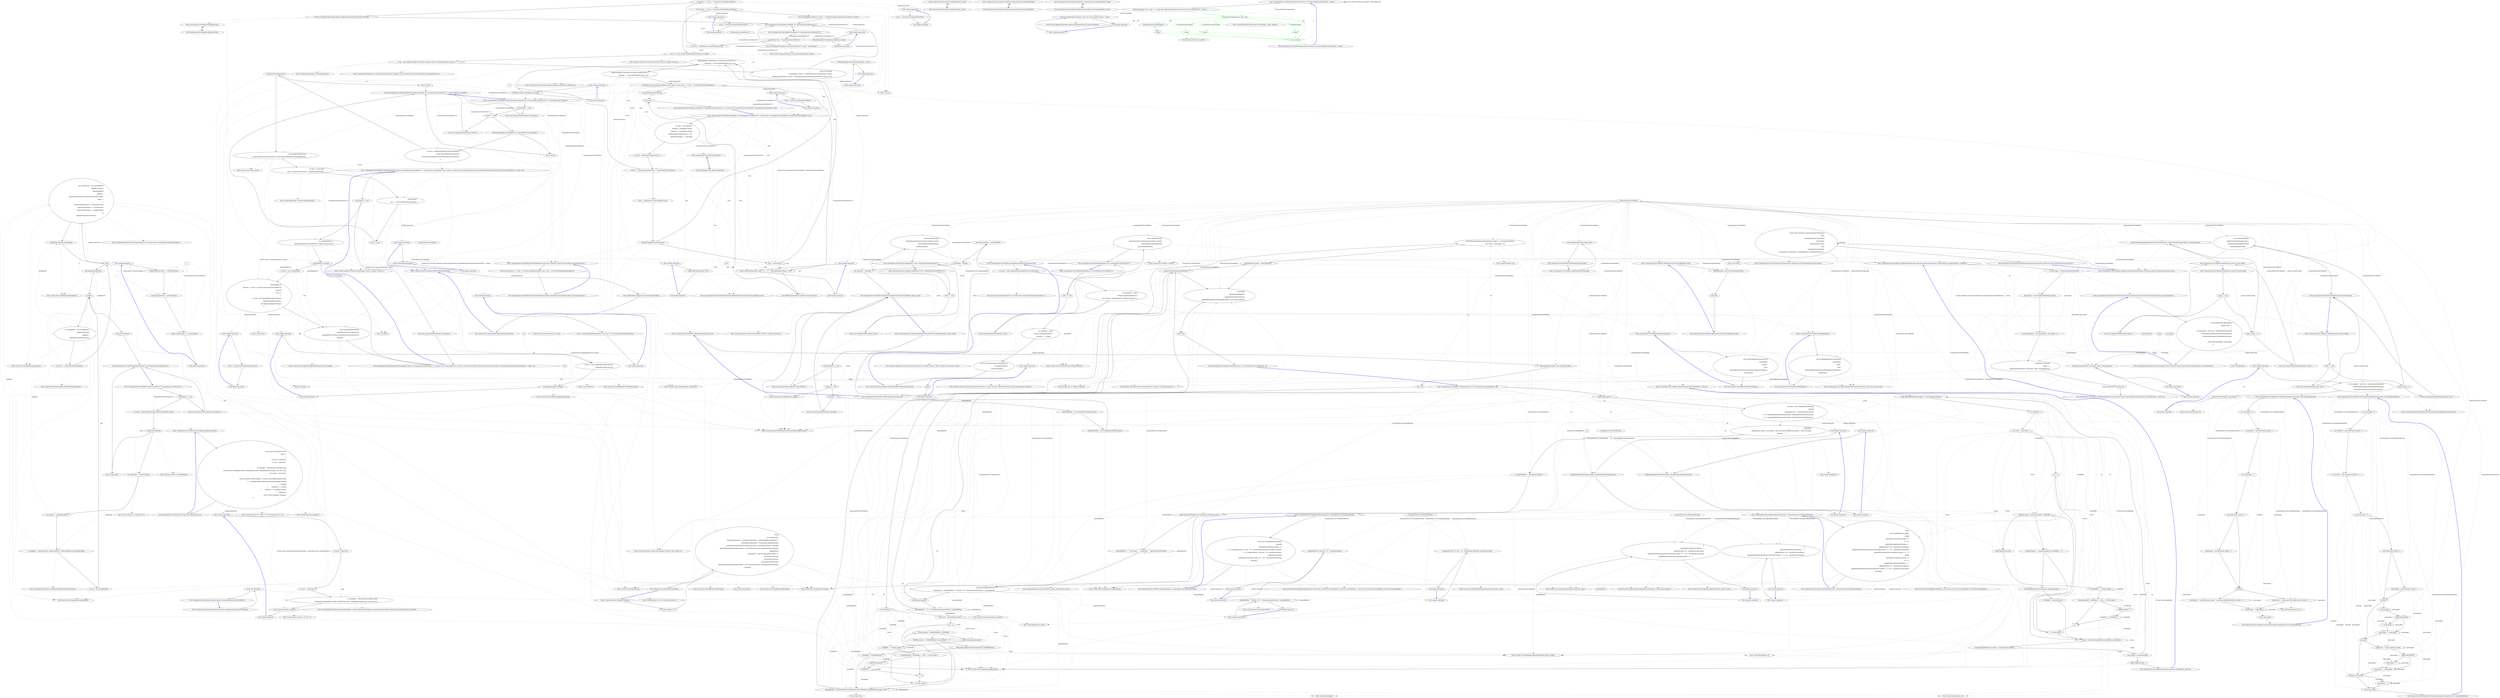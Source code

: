 digraph  {
m0_204 [cluster="System.Text.StringBuilder.Append(char)", file="FSharpOptionHelper.cs", label="Entry System.Text.StringBuilder.Append(char)", span="0-0"];
m0_87 [cluster="CommandLine.Text.HelpText.DefaultParsingErrorsHandler<T>(CommandLine.ParserResult<T>, CommandLine.Text.HelpText)", file="FSharpOptionHelper.cs", label="Entry CommandLine.Text.HelpText.DefaultParsingErrorsHandler<T>(CommandLine.ParserResult<T>, CommandLine.Text.HelpText)", span="271-271"];
m0_94 [cluster="CommandLine.Text.HelpText.DefaultParsingErrorsHandler<T>(CommandLine.ParserResult<T>, CommandLine.Text.HelpText)", file="FSharpOptionHelper.cs", label="parserResult == null", span="273-273"];
m0_96 [cluster="CommandLine.Text.HelpText.DefaultParsingErrorsHandler<T>(CommandLine.ParserResult<T>, CommandLine.Text.HelpText)", file="FSharpOptionHelper.cs", label="current == null", span="274-274"];
m0_98 [cluster="CommandLine.Text.HelpText.DefaultParsingErrorsHandler<T>(CommandLine.ParserResult<T>, CommandLine.Text.HelpText)", file="FSharpOptionHelper.cs", label="FilterMeaningfulErrors(((NotParsed<T>)parserResult).Errors).Empty()", span="276-276"];
m0_99 [cluster="CommandLine.Text.HelpText.DefaultParsingErrorsHandler<T>(CommandLine.ParserResult<T>, CommandLine.Text.HelpText)", file="FSharpOptionHelper.cs", label="return current;", span="277-277"];
m0_100 [cluster="CommandLine.Text.HelpText.DefaultParsingErrorsHandler<T>(CommandLine.ParserResult<T>, CommandLine.Text.HelpText)", file="FSharpOptionHelper.cs", label="var errors = RenderParsingErrorsText(parserResult,\r\n                current.SentenceBuilder.FormatError,\r\n                current.SentenceBuilder.FormatMutuallyExclusiveSetErrors,\r\n                2)", span="279-282"];
m0_102 [cluster="CommandLine.Text.HelpText.DefaultParsingErrorsHandler<T>(CommandLine.ParserResult<T>, CommandLine.Text.HelpText)", file="FSharpOptionHelper.cs", label="return current;", span="284-284"];
m0_103 [cluster="CommandLine.Text.HelpText.DefaultParsingErrorsHandler<T>(CommandLine.ParserResult<T>, CommandLine.Text.HelpText)", file="FSharpOptionHelper.cs", label="current.AddPreOptionsLine(\r\n                string.Concat(Environment.NewLine, current.SentenceBuilder.ErrorsHeadingText()))", span="286-287"];
m0_105 [cluster="CommandLine.Text.HelpText.DefaultParsingErrorsHandler<T>(CommandLine.ParserResult<T>, CommandLine.Text.HelpText)", file="FSharpOptionHelper.cs", label="lines.ForEach(\r\n                line => current.AddPreOptionsLine(line))", span="290-291"];
m0_106 [cluster="CommandLine.Text.HelpText.DefaultParsingErrorsHandler<T>(CommandLine.ParserResult<T>, CommandLine.Text.HelpText)", file="FSharpOptionHelper.cs", label="return current;", span="293-293"];
m0_95 [cluster="CommandLine.Text.HelpText.DefaultParsingErrorsHandler<T>(CommandLine.ParserResult<T>, CommandLine.Text.HelpText)", file="FSharpOptionHelper.cs", label="throw new ArgumentNullException(''parserResult'');", span="273-273"];
m0_97 [cluster="CommandLine.Text.HelpText.DefaultParsingErrorsHandler<T>(CommandLine.ParserResult<T>, CommandLine.Text.HelpText)", file="FSharpOptionHelper.cs", label="throw new ArgumentNullException(''current'');", span="274-274"];
m0_101 [cluster="CommandLine.Text.HelpText.DefaultParsingErrorsHandler<T>(CommandLine.ParserResult<T>, CommandLine.Text.HelpText)", file="FSharpOptionHelper.cs", label="string.IsNullOrEmpty(errors)", span="283-283"];
m0_104 [cluster="CommandLine.Text.HelpText.DefaultParsingErrorsHandler<T>(CommandLine.ParserResult<T>, CommandLine.Text.HelpText)", file="FSharpOptionHelper.cs", label="var lines = errors.Split(\r\n                new[] { Environment.NewLine }, StringSplitOptions.None)", span="288-289"];
m0_107 [cluster="CommandLine.Text.HelpText.DefaultParsingErrorsHandler<T>(CommandLine.ParserResult<T>, CommandLine.Text.HelpText)", file="FSharpOptionHelper.cs", label="Exit CommandLine.Text.HelpText.DefaultParsingErrorsHandler<T>(CommandLine.ParserResult<T>, CommandLine.Text.HelpText)", span="271-271"];
m0_108 [cluster="System.Collections.Generic.IEnumerable<TSource>.Empty<TSource>()", file="FSharpOptionHelper.cs", label="Entry System.Collections.Generic.IEnumerable<TSource>.Empty<TSource>()", span="31-31"];
m0_46 [cluster="Unk.Any", file="FSharpOptionHelper.cs", label="Entry Unk.Any", span=""];
m0_180 [cluster="System.Text.StringBuilder.AppendLine(string)", file="FSharpOptionHelper.cs", label="Entry System.Text.StringBuilder.AppendLine(string)", span="0-0"];
m0_0 [cluster="CommandLine.Text.HelpText.HelpText()", file="FSharpOptionHelper.cs", label="Entry CommandLine.Text.HelpText.HelpText()", span="36-36"];
m0_1 [cluster="CommandLine.Text.HelpText.HelpText()", file="FSharpOptionHelper.cs", label="Exit CommandLine.Text.HelpText.HelpText()", span="36-36"];
m0_329 [cluster="string.PadRight(int)", file="FSharpOptionHelper.cs", label="Entry string.PadRight(int)", span="0-0"];
m0_411 [cluster="T.ToStringInvariant<T>()", file="FSharpOptionHelper.cs", label="Entry T.ToStringInvariant<T>()", span="15-15"];
m0_274 [cluster="System.Tuple.Create<T1, T2>(T1, T2)", file="FSharpOptionHelper.cs", label="Entry System.Tuple.Create<T1, T2>(T1, T2)", span="0-0"];
m0_49 [cluster="CommandLine.Text.HelpText.AddOptions<T>(CommandLine.ParserResult<T>)", file="FSharpOptionHelper.cs", label="Entry CommandLine.Text.HelpText.AddOptions<T>(CommandLine.ParserResult<T>)", span="331-331"];
m0_129 [cluster="CommandLine.Text.HelpText.AddOptions<T>(CommandLine.ParserResult<T>)", file="FSharpOptionHelper.cs", label="result == null", span="334-334"];
m0_131 [cluster="CommandLine.Text.HelpText.AddOptions<T>(CommandLine.ParserResult<T>)", file="FSharpOptionHelper.cs", label="return AddOptionsImpl(\r\n                GetSpecificationsFromType(result.TypeInfo.Current),\r\n                SentenceBuilder.RequiredWord(),\r\n                MaximumDisplayWidth);", span="336-339"];
m0_130 [cluster="CommandLine.Text.HelpText.AddOptions<T>(CommandLine.ParserResult<T>)", file="FSharpOptionHelper.cs", label="throw new ArgumentNullException(''result'');", span="334-334"];
m0_132 [cluster="CommandLine.Text.HelpText.AddOptions<T>(CommandLine.ParserResult<T>)", file="FSharpOptionHelper.cs", label="Exit CommandLine.Text.HelpText.AddOptions<T>(CommandLine.ParserResult<T>)", span="331-331"];
m0_219 [cluster="System.Text.StringBuilder.SafeToString()", file="FSharpOptionHelper.cs", label="Entry System.Text.StringBuilder.SafeToString()", span="66-66"];
m0_218 [cluster="System.Text.StringBuilder.AppendWhen(bool, params string[])", file="FSharpOptionHelper.cs", label="Entry System.Text.StringBuilder.AppendWhen(bool, params string[])", span="9-9"];
m0_77 [cluster="CommandLine.TypeInfo.Create(System.Type)", file="FSharpOptionHelper.cs", label="Entry CommandLine.TypeInfo.Create(System.Type)", span="29-29"];
m0_75 [cluster="System.Collections.Generic.IEnumerable<TSource>.Single<TSource>()", file="FSharpOptionHelper.cs", label="Entry System.Collections.Generic.IEnumerable<TSource>.Single<TSource>()", span="0-0"];
m0_353 [cluster="System.Text.StringBuilder.AppendFormat(string, object)", file="FSharpOptionHelper.cs", label="Entry System.Text.StringBuilder.AppendFormat(string, object)", span="0-0"];
m0_167 [cluster="System.Text.StringBuilder.AppendIfNotEmpty(params string[])", file="FSharpOptionHelper.cs", label="Entry System.Text.StringBuilder.AppendIfNotEmpty(params string[])", span="57-57"];
m0_121 [cluster="CommandLine.Text.HelpText.ToString()", file="FSharpOptionHelper.cs", label="Entry CommandLine.Text.HelpText.ToString()", span="474-474"];
m0_213 [cluster="CommandLine.Text.HelpText.ToString()", file="FSharpOptionHelper.cs", label="int ExtraLength = 10", span="476-476"];
m0_214 [cluster="CommandLine.Text.HelpText.ToString()", file="FSharpOptionHelper.cs", label="return\r\n                new StringBuilder(\r\n                    heading.SafeLength() + copyright.SafeLength() + preOptionsHelp.SafeLength() +\r\n                        optionsHelp.SafeLength() + ExtraLength).Append(heading)\r\n                    .AppendWhen(!string.IsNullOrEmpty(copyright), Environment.NewLine, copyright)\r\n                    .AppendWhen(preOptionsHelp.Length > 0, Environment.NewLine, preOptionsHelp.ToString())\r\n                    .AppendWhen(\r\n                        optionsHelp != null && optionsHelp.Length > 0,\r\n                        Environment.NewLine,\r\n                        Environment.NewLine,\r\n                        optionsHelp.SafeToString())\r\n                    .AppendWhen(postOptionsHelp.Length > 0, Environment.NewLine, postOptionsHelp.ToString())\r\n                .ToString();", span="477-489"];
m0_215 [cluster="CommandLine.Text.HelpText.ToString()", file="FSharpOptionHelper.cs", label="Exit CommandLine.Text.HelpText.ToString()", span="474-474"];
m0_216 [cluster="string.SafeLength()", file="FSharpOptionHelper.cs", label="Entry string.SafeLength()", span="40-40"];
m0_125 [cluster="CommandLine.Text.HelpText.AddPostOptionsLine(string)", file="FSharpOptionHelper.cs", label="Entry CommandLine.Text.HelpText.AddPostOptionsLine(string)", span="321-321"];
m0_126 [cluster="CommandLine.Text.HelpText.AddPostOptionsLine(string)", file="FSharpOptionHelper.cs", label="return AddLine(postOptionsHelp, value);", span="323-323"];
m0_127 [cluster="CommandLine.Text.HelpText.AddPostOptionsLine(string)", file="FSharpOptionHelper.cs", label="Exit CommandLine.Text.HelpText.AddPostOptionsLine(string)", span="321-321"];
m0_110 [cluster="string.IsNullOrEmpty(string)", file="FSharpOptionHelper.cs", label="Entry string.IsNullOrEmpty(string)", span="0-0"];
m0_202 [cluster="CSharpx.Maybe<T>.FromJust<T>()", file="FSharpOptionHelper.cs", label="Entry CSharpx.Maybe<T>.FromJust<T>()", span="342-342"];
m0_377 [cluster="CommandLine.Text.HelpText.GetMaxOptionLength(CommandLine.Core.OptionSpecification)", file="FSharpOptionHelper.cs", label="Entry CommandLine.Text.HelpText.GetMaxOptionLength(CommandLine.Core.OptionSpecification)", span="746-746"];
m0_380 [cluster="CommandLine.Text.HelpText.GetMaxOptionLength(CommandLine.Core.OptionSpecification)", file="FSharpOptionHelper.cs", label="var specLength = 0", span="748-748"];
m0_381 [cluster="CommandLine.Text.HelpText.GetMaxOptionLength(CommandLine.Core.OptionSpecification)", file="FSharpOptionHelper.cs", label="var hasShort = spec.ShortName.Length > 0", span="750-750"];
m0_382 [cluster="CommandLine.Text.HelpText.GetMaxOptionLength(CommandLine.Core.OptionSpecification)", file="FSharpOptionHelper.cs", label="var hasLong = spec.LongName.Length > 0", span="751-751"];
m0_384 [cluster="CommandLine.Text.HelpText.GetMaxOptionLength(CommandLine.Core.OptionSpecification)", file="FSharpOptionHelper.cs", label="spec.MetaValue.Length > 0", span="754-754"];
m0_385 [cluster="CommandLine.Text.HelpText.GetMaxOptionLength(CommandLine.Core.OptionSpecification)", file="FSharpOptionHelper.cs", label="metaLength = spec.MetaValue.Length + 1", span="755-755"];
m0_392 [cluster="CommandLine.Text.HelpText.GetMaxOptionLength(CommandLine.Core.OptionSpecification)", file="FSharpOptionHelper.cs", label="specLength += spec.LongName.Length", span="768-768"];
m0_387 [cluster="CommandLine.Text.HelpText.GetMaxOptionLength(CommandLine.Core.OptionSpecification)", file="FSharpOptionHelper.cs", label="++specLength", span="759-759"];
m0_397 [cluster="CommandLine.Text.HelpText.GetMaxOptionLength(CommandLine.Core.OptionSpecification)", file="FSharpOptionHelper.cs", label="specLength += 2", span="776-776"];
m0_398 [cluster="CommandLine.Text.HelpText.GetMaxOptionLength(CommandLine.Core.OptionSpecification)", file="FSharpOptionHelper.cs", label="return specLength;", span="778-778"];
m0_386 [cluster="CommandLine.Text.HelpText.GetMaxOptionLength(CommandLine.Core.OptionSpecification)", file="FSharpOptionHelper.cs", label=hasShort, span="757-757"];
m0_396 [cluster="CommandLine.Text.HelpText.GetMaxOptionLength(CommandLine.Core.OptionSpecification)", file="FSharpOptionHelper.cs", label="hasShort && hasLong", span="775-775"];
m0_383 [cluster="CommandLine.Text.HelpText.GetMaxOptionLength(CommandLine.Core.OptionSpecification)", file="FSharpOptionHelper.cs", label="var metaLength = 0", span="753-753"];
m0_391 [cluster="CommandLine.Text.HelpText.GetMaxOptionLength(CommandLine.Core.OptionSpecification)", file="FSharpOptionHelper.cs", label=hasLong, span="766-766"];
m0_390 [cluster="CommandLine.Text.HelpText.GetMaxOptionLength(CommandLine.Core.OptionSpecification)", file="FSharpOptionHelper.cs", label="specLength += metaLength", span="763-763"];
m0_395 [cluster="CommandLine.Text.HelpText.GetMaxOptionLength(CommandLine.Core.OptionSpecification)", file="FSharpOptionHelper.cs", label="specLength += metaLength", span="772-772"];
m0_388 [cluster="CommandLine.Text.HelpText.GetMaxOptionLength(CommandLine.Core.OptionSpecification)", file="FSharpOptionHelper.cs", label=AddDashesToOption, span="760-760"];
m0_389 [cluster="CommandLine.Text.HelpText.GetMaxOptionLength(CommandLine.Core.OptionSpecification)", file="FSharpOptionHelper.cs", label="++specLength", span="761-761"];
m0_393 [cluster="CommandLine.Text.HelpText.GetMaxOptionLength(CommandLine.Core.OptionSpecification)", file="FSharpOptionHelper.cs", label=AddDashesToOption, span="769-769"];
m0_394 [cluster="CommandLine.Text.HelpText.GetMaxOptionLength(CommandLine.Core.OptionSpecification)", file="FSharpOptionHelper.cs", label="specLength += 2", span="770-770"];
m0_399 [cluster="CommandLine.Text.HelpText.GetMaxOptionLength(CommandLine.Core.OptionSpecification)", file="FSharpOptionHelper.cs", label="Exit CommandLine.Text.HelpText.GetMaxOptionLength(CommandLine.Core.OptionSpecification)", span="746-746"];
m0_205 [cluster="CommandLine.Text.Example.GetFormatStylesOrDefault()", file="FSharpOptionHelper.cs", label="Entry CommandLine.Text.Example.GetFormatStylesOrDefault()", span="111-111"];
m0_275 [cluster="CommandLine.Text.HelpText.AdaptVerbsToSpecifications(System.Collections.Generic.IEnumerable<System.Type>)", file="FSharpOptionHelper.cs", label="return (from verbTuple in Verb.SelectFromTypes(types)\r\n                    select\r\n                        OptionSpecification.NewSwitch(\r\n                            string.Empty,\r\n                            verbTuple.Item1.Name,\r\n                            false,\r\n                            verbTuple.Item1.HelpText,\r\n                            string.Empty)).Concat(new[] { MakeHelpEntry(), MakeVersionEntry() });", span="571-578"];
m0_142 [cluster="CommandLine.Text.HelpText.AdaptVerbsToSpecifications(System.Collections.Generic.IEnumerable<System.Type>)", file="FSharpOptionHelper.cs", label="Entry CommandLine.Text.HelpText.AdaptVerbsToSpecifications(System.Collections.Generic.IEnumerable<System.Type>)", span="569-569"];
m0_276 [cluster="CommandLine.Text.HelpText.AdaptVerbsToSpecifications(System.Collections.Generic.IEnumerable<System.Type>)", file="FSharpOptionHelper.cs", label="Exit CommandLine.Text.HelpText.AdaptVerbsToSpecifications(System.Collections.Generic.IEnumerable<System.Type>)", span="569-569"];
m0_332 [cluster="string.Trim()", file="FSharpOptionHelper.cs", label="Entry string.Trim()", span="0-0"];
m0_217 [cluster="System.Text.StringBuilder.SafeLength()", file="FSharpOptionHelper.cs", label="Entry System.Text.StringBuilder.SafeLength()", span="73-73"];
m0_277 [cluster="CommandLine.Core.Verb.SelectFromTypes(System.Collections.Generic.IEnumerable<System.Type>)", file="FSharpOptionHelper.cs", label="Entry CommandLine.Core.Verb.SelectFromTypes(System.Collections.Generic.IEnumerable<System.Type>)", span="40-40"];
m0_331 [cluster="string.FormatInvariant(params object[])", file="FSharpOptionHelper.cs", label="Entry string.FormatInvariant(params object[])", span="20-20"];
m0_23 [cluster="System.ArgumentNullException.ArgumentNullException(string)", file="FSharpOptionHelper.cs", label="Entry System.ArgumentNullException.ArgumentNullException(string)", span="0-0"];
m0_249 [cluster="string.Substring(int)", file="FSharpOptionHelper.cs", label="Entry string.Substring(int)", span="0-0"];
m0_109 [cluster="CommandLine.Text.HelpText.RenderParsingErrorsText<T>(CommandLine.ParserResult<T>, System.Func<CommandLine.Error, string>, System.Func<System.Collections.Generic.IEnumerable<CommandLine.MutuallyExclusiveSetError>, string>, int)", file="FSharpOptionHelper.cs", label="Entry CommandLine.Text.HelpText.RenderParsingErrorsText<T>(CommandLine.ParserResult<T>, System.Func<CommandLine.Error, string>, System.Func<System.Collections.Generic.IEnumerable<CommandLine.MutuallyExclusiveSetError>, string>, int)", span="398-398"];
m0_155 [cluster="CommandLine.Text.HelpText.RenderParsingErrorsText<T>(CommandLine.ParserResult<T>, System.Func<CommandLine.Error, string>, System.Func<System.Collections.Generic.IEnumerable<CommandLine.MutuallyExclusiveSetError>, string>, int)", file="FSharpOptionHelper.cs", label="parserResult == null", span="404-404"];
m0_157 [cluster="CommandLine.Text.HelpText.RenderParsingErrorsText<T>(CommandLine.ParserResult<T>, System.Func<CommandLine.Error, string>, System.Func<System.Collections.Generic.IEnumerable<CommandLine.MutuallyExclusiveSetError>, string>, int)", file="FSharpOptionHelper.cs", label="var meaningfulErrors =\r\n                FilterMeaningfulErrors(((NotParsed<T>)parserResult).Errors)", span="406-407"];
m0_161 [cluster="CommandLine.Text.HelpText.RenderParsingErrorsText<T>(CommandLine.ParserResult<T>, System.Func<CommandLine.Error, string>, System.Func<System.Collections.Generic.IEnumerable<CommandLine.MutuallyExclusiveSetError>, string>, int)", file="FSharpOptionHelper.cs", label="meaningfulErrors\r\n                .Where(e => e.Tag != ErrorType.MutuallyExclusiveSetError)\r\n                .ForEach(\r\n                    error =>\r\n                        {\r\n                            var line = new StringBuilder(indent.Spaces())\r\n                                .Append(formatError(error)); \r\n                            text.AppendLine(line.ToString());\r\n                        })", span="412-420"];
m0_162 [cluster="CommandLine.Text.HelpText.RenderParsingErrorsText<T>(CommandLine.ParserResult<T>, System.Func<CommandLine.Error, string>, System.Func<System.Collections.Generic.IEnumerable<CommandLine.MutuallyExclusiveSetError>, string>, int)", file="FSharpOptionHelper.cs", label="return text.AppendIfNotEmpty(\r\n                formatMutuallyExclusiveSetErrors(\r\n                    meaningfulErrors.OfType<MutuallyExclusiveSetError>()))\r\n                .ToString();", span="422-425"];
m0_156 [cluster="CommandLine.Text.HelpText.RenderParsingErrorsText<T>(CommandLine.ParserResult<T>, System.Func<CommandLine.Error, string>, System.Func<System.Collections.Generic.IEnumerable<CommandLine.MutuallyExclusiveSetError>, string>, int)", file="FSharpOptionHelper.cs", label="throw new ArgumentNullException(''parserResult'');", span="404-404"];
m0_158 [cluster="CommandLine.Text.HelpText.RenderParsingErrorsText<T>(CommandLine.ParserResult<T>, System.Func<CommandLine.Error, string>, System.Func<System.Collections.Generic.IEnumerable<CommandLine.MutuallyExclusiveSetError>, string>, int)", file="FSharpOptionHelper.cs", label="meaningfulErrors.Empty()", span="408-408"];
m0_159 [cluster="CommandLine.Text.HelpText.RenderParsingErrorsText<T>(CommandLine.ParserResult<T>, System.Func<CommandLine.Error, string>, System.Func<System.Collections.Generic.IEnumerable<CommandLine.MutuallyExclusiveSetError>, string>, int)", file="FSharpOptionHelper.cs", label="return string.Empty;", span="409-409"];
m0_160 [cluster="CommandLine.Text.HelpText.RenderParsingErrorsText<T>(CommandLine.ParserResult<T>, System.Func<CommandLine.Error, string>, System.Func<System.Collections.Generic.IEnumerable<CommandLine.MutuallyExclusiveSetError>, string>, int)", file="FSharpOptionHelper.cs", label="var text = new StringBuilder()", span="411-411"];
m0_163 [cluster="CommandLine.Text.HelpText.RenderParsingErrorsText<T>(CommandLine.ParserResult<T>, System.Func<CommandLine.Error, string>, System.Func<System.Collections.Generic.IEnumerable<CommandLine.MutuallyExclusiveSetError>, string>, int)", file="FSharpOptionHelper.cs", label="Exit CommandLine.Text.HelpText.RenderParsingErrorsText<T>(CommandLine.ParserResult<T>, System.Func<CommandLine.Error, string>, System.Func<System.Collections.Generic.IEnumerable<CommandLine.MutuallyExclusiveSetError>, string>, int)", span="398-398"];
m0_41 [cluster="CommandLine.Text.HelpText.FilterMeaningfulErrors(System.Collections.Generic.IEnumerable<CommandLine.Error>)", file="FSharpOptionHelper.cs", label="Entry CommandLine.Text.HelpText.FilterMeaningfulErrors(System.Collections.Generic.IEnumerable<CommandLine.Error>)", span="492-492"];
m0_220 [cluster="CommandLine.Text.HelpText.FilterMeaningfulErrors(System.Collections.Generic.IEnumerable<CommandLine.Error>)", file="FSharpOptionHelper.cs", label="return errors.Where(e => e.Tag != ErrorType.HelpRequestedError && e.Tag != ErrorType.HelpVerbRequestedError);", span="494-494"];
m0_221 [cluster="CommandLine.Text.HelpText.FilterMeaningfulErrors(System.Collections.Generic.IEnumerable<CommandLine.Error>)", file="FSharpOptionHelper.cs", label="Exit CommandLine.Text.HelpText.FilterMeaningfulErrors(System.Collections.Generic.IEnumerable<CommandLine.Error>)", span="492-492"];
m0_265 [cluster="System.Type.GetUsageData()", file="FSharpOptionHelper.cs", label="Entry System.Type.GetUsageData()", span="39-39"];
m0_352 [cluster="System.Text.StringBuilder.AppendWhen(bool, params char[])", file="FSharpOptionHelper.cs", label="Entry System.Text.StringBuilder.AppendWhen(bool, params char[])", span="18-18"];
m0_47 [cluster="System.Collections.Generic.IEnumerable<TSource>.ToArray<TSource>()", file="FSharpOptionHelper.cs", label="Entry System.Collections.Generic.IEnumerable<TSource>.ToArray<TSource>()", span="0-0"];
m0_203 [cluster="CommandLine.Infrastructure.ReflectionHelper.GetAssemblyName()", file="FSharpOptionHelper.cs", label="Entry CommandLine.Infrastructure.ReflectionHelper.GetAssemblyName()", span="23-23"];
m0_44 [cluster="CommandLine.Infrastructure.ReflectionHelper.GetAttribute<TAttribute>()", file="FSharpOptionHelper.cs", label="Entry CommandLine.Infrastructure.ReflectionHelper.GetAttribute<TAttribute>()", span="12-12"];
m0_290 [cluster="CommandLine.Text.HelpText.AddOption(string, int, CommandLine.Core.Specification, int)", file="FSharpOptionHelper.cs", label="Entry CommandLine.Text.HelpText.AddOption(string, int, CommandLine.Core.Specification, int)", span="626-626"];
m0_298 [cluster="CommandLine.Text.HelpText.AddOption(string, int, CommandLine.Core.Specification, int)", file="FSharpOptionHelper.cs", label="optionsHelp.Append(''  '')", span="628-628"];
m0_299 [cluster="CommandLine.Text.HelpText.AddOption(string, int, CommandLine.Core.Specification, int)", file="FSharpOptionHelper.cs", label="var name = new StringBuilder(maxLength)\r\n                .BimapIf(\r\n                    specification.Tag == SpecificationType.Option,\r\n                    it => it.Append(AddOptionName(maxLength, (OptionSpecification)specification)),\r\n                    it => it.Append(AddValueName(maxLength, (ValueSpecification)specification)))", span="629-633"];
m0_300 [cluster="CommandLine.Text.HelpText.AddOption(string, int, CommandLine.Core.Specification, int)", file="FSharpOptionHelper.cs", label="optionsHelp\r\n                .Append(name.Length < maxLength ? name.ToString().PadRight(maxLength) : name.ToString())\r\n                .Append(''    '')", span="635-637"];
m0_301 [cluster="CommandLine.Text.HelpText.AddOption(string, int, CommandLine.Core.Specification, int)", file="FSharpOptionHelper.cs", label="var optionHelpText = specification.HelpText", span="639-639"];
m0_302 [cluster="CommandLine.Text.HelpText.AddOption(string, int, CommandLine.Core.Specification, int)", file="FSharpOptionHelper.cs", label="addEnumValuesToHelpText && specification.EnumValues.Any()", span="641-641"];
m0_303 [cluster="CommandLine.Text.HelpText.AddOption(string, int, CommandLine.Core.Specification, int)", file="FSharpOptionHelper.cs", label="optionHelpText += '' Valid values: '' + string.Join('', '', specification.EnumValues)", span="642-642"];
m0_304 [cluster="CommandLine.Text.HelpText.AddOption(string, int, CommandLine.Core.Specification, int)", file="FSharpOptionHelper.cs", label="specification.DefaultValue.Do(\r\n                defaultValue => optionHelpText = ''(Default: {0}) ''.FormatLocal(defaultValue) + optionHelpText)", span="644-645"];
m0_305 [cluster="CommandLine.Text.HelpText.AddOption(string, int, CommandLine.Core.Specification, int)", file="FSharpOptionHelper.cs", label="specification.Required", span="647-647"];
m0_306 [cluster="CommandLine.Text.HelpText.AddOption(string, int, CommandLine.Core.Specification, int)", file="FSharpOptionHelper.cs", label="optionHelpText = ''{0} ''.FormatInvariant(requiredWord) + optionHelpText", span="648-648"];
m0_312 [cluster="CommandLine.Text.HelpText.AddOption(string, int, CommandLine.Core.Specification, int)", file="FSharpOptionHelper.cs", label="words[i].Length < (widthOfHelpText - wordBuffer)", span="658-658"];
m0_315 [cluster="CommandLine.Text.HelpText.AddOption(string, int, CommandLine.Core.Specification, int)", file="FSharpOptionHelper.cs", label="(widthOfHelpText - wordBuffer) > 1 && i != words.Length - 1", span="662-662"];
m0_318 [cluster="CommandLine.Text.HelpText.AddOption(string, int, CommandLine.Core.Specification, int)", file="FSharpOptionHelper.cs", label="words[i].Length >= widthOfHelpText && wordBuffer == 0", span="668-668"];
m0_319 [cluster="CommandLine.Text.HelpText.AddOption(string, int, CommandLine.Core.Specification, int)", file="FSharpOptionHelper.cs", label="optionsHelp.Append(words[i].Substring(0, widthOfHelpText))", span="670-670"];
m0_320 [cluster="CommandLine.Text.HelpText.AddOption(string, int, CommandLine.Core.Specification, int)", file="FSharpOptionHelper.cs", label="wordBuffer = widthOfHelpText", span="671-671"];
m0_323 [cluster="CommandLine.Text.HelpText.AddOption(string, int, CommandLine.Core.Specification, int)", file="FSharpOptionHelper.cs", label="optionsHelp.AppendWhen(optionHelpText.Length > 0, Environment.NewLine,\r\n                        new string(' ', maxLength + 6))", span="679-680"];
m0_324 [cluster="CommandLine.Text.HelpText.AddOption(string, int, CommandLine.Core.Specification, int)", file="FSharpOptionHelper.cs", label="optionHelpText.Length > widthOfHelpText", span="682-682"];
m0_307 [cluster="CommandLine.Text.HelpText.AddOption(string, int, CommandLine.Core.Specification, int)", file="FSharpOptionHelper.cs", label="!string.IsNullOrEmpty(optionHelpText)", span="650-650"];
m0_309 [cluster="CommandLine.Text.HelpText.AddOption(string, int, CommandLine.Core.Specification, int)", file="FSharpOptionHelper.cs", label="var words = optionHelpText.Split(' ')", span="655-655"];
m0_322 [cluster="CommandLine.Text.HelpText.AddOption(string, int, CommandLine.Core.Specification, int)", file="FSharpOptionHelper.cs", label="optionHelpText = optionHelpText.Substring(Math.Min(wordBuffer, optionHelpText.Length)).Trim()", span="678-678"];
m0_325 [cluster="CommandLine.Text.HelpText.AddOption(string, int, CommandLine.Core.Specification, int)", file="FSharpOptionHelper.cs", label="optionsHelp\r\n                .Append(optionHelpText)\r\n                .Append(Environment.NewLine)\r\n                .AppendWhen(additionalNewLineAfterOption, Environment.NewLine)", span="685-688"];
m0_308 [cluster="CommandLine.Text.HelpText.AddOption(string, int, CommandLine.Core.Specification, int)", file="FSharpOptionHelper.cs", label="var wordBuffer = 0", span="654-654"];
m0_314 [cluster="CommandLine.Text.HelpText.AddOption(string, int, CommandLine.Core.Specification, int)", file="FSharpOptionHelper.cs", label="wordBuffer += words[i].Length", span="661-661"];
m0_310 [cluster="CommandLine.Text.HelpText.AddOption(string, int, CommandLine.Core.Specification, int)", file="FSharpOptionHelper.cs", label="var i = 0", span="656-656"];
m0_311 [cluster="CommandLine.Text.HelpText.AddOption(string, int, CommandLine.Core.Specification, int)", file="FSharpOptionHelper.cs", label="i < words.Length", span="656-656"];
m0_313 [cluster="CommandLine.Text.HelpText.AddOption(string, int, CommandLine.Core.Specification, int)", file="FSharpOptionHelper.cs", label="optionsHelp.Append(words[i])", span="660-660"];
m0_321 [cluster="CommandLine.Text.HelpText.AddOption(string, int, CommandLine.Core.Specification, int)", file="FSharpOptionHelper.cs", label="i++", span="656-656"];
m0_317 [cluster="CommandLine.Text.HelpText.AddOption(string, int, CommandLine.Core.Specification, int)", file="FSharpOptionHelper.cs", label="wordBuffer++", span="665-665"];
m0_316 [cluster="CommandLine.Text.HelpText.AddOption(string, int, CommandLine.Core.Specification, int)", file="FSharpOptionHelper.cs", label="optionsHelp.Append('' '')", span="664-664"];
m0_326 [cluster="CommandLine.Text.HelpText.AddOption(string, int, CommandLine.Core.Specification, int)", file="FSharpOptionHelper.cs", label="return this;", span="690-690"];
m0_327 [cluster="CommandLine.Text.HelpText.AddOption(string, int, CommandLine.Core.Specification, int)", file="FSharpOptionHelper.cs", label="Exit CommandLine.Text.HelpText.AddOption(string, int, CommandLine.Core.Specification, int)", span="626-626"];
m0_294 [cluster="CommandLine.Text.HelpText.MakeVersionEntry()", file="FSharpOptionHelper.cs", label="Exit CommandLine.Text.HelpText.MakeVersionEntry()", span="609-609"];
m0_257 [cluster="CommandLine.Text.HelpText.MakeVersionEntry()", file="FSharpOptionHelper.cs", label="Entry CommandLine.Text.HelpText.MakeVersionEntry()", span="609-609"];
m0_293 [cluster="CommandLine.Text.HelpText.MakeVersionEntry()", file="FSharpOptionHelper.cs", label="return OptionSpecification.NewSwitch(\r\n                string.Empty,\r\n                ''version'',\r\n                false,\r\n                sentenceBuilder.VersionCommandText(AddDashesToOption),\r\n                string.Empty);", span="611-616"];
m0_354 [cluster="System.Text.StringBuilder.AppendFormatWhen(bool, string, params object[])", file="FSharpOptionHelper.cs", label="Entry System.Text.StringBuilder.AppendFormatWhen(bool, string, params object[])", span="27-27"];
m0_112 [cluster="string.Concat(string, string)", file="FSharpOptionHelper.cs", label="Entry string.Concat(string, string)", span="0-0"];
m0_373 [cluster="lambda expression", file="FSharpOptionHelper.cs", label="Entry lambda expression", span="735-742"];
m0_51 [cluster="lambda expression", file="FSharpOptionHelper.cs", label="license.AddToHelpText(auto, true)", span="220-220"];
m0_55 [cluster="lambda expression", file="FSharpOptionHelper.cs", label="usage.AddToHelpText(auto, true)", span="223-223"];
m0_50 [cluster="lambda expression", file="FSharpOptionHelper.cs", label="Entry lambda expression", span="220-220"];
m0_54 [cluster="lambda expression", file="FSharpOptionHelper.cs", label="Entry lambda expression", span="223-223"];
m0_57 [cluster="lambda expression", file="FSharpOptionHelper.cs", label="Entry lambda expression", span="225-225"];
m0_52 [cluster="lambda expression", file="FSharpOptionHelper.cs", label="Exit lambda expression", span="220-220"];
m0_56 [cluster="lambda expression", file="FSharpOptionHelper.cs", label="Exit lambda expression", span="223-223"];
m0_58 [cluster="lambda expression", file="FSharpOptionHelper.cs", label="e.Tag == ErrorType.NoVerbSelectedError", span="225-225"];
m0_59 [cluster="lambda expression", file="FSharpOptionHelper.cs", label="Exit lambda expression", span="225-225"];
m0_85 [cluster="lambda expression", file="FSharpOptionHelper.cs", label="DefaultParsingErrorsHandler(parserResult, current)", span="257-257"];
m0_92 [cluster="lambda expression", file="FSharpOptionHelper.cs", label="DefaultParsingErrorsHandler(parserResult, current)", span="263-263"];
m0_78 [cluster="lambda expression", file="FSharpOptionHelper.cs", label="Entry lambda expression", span="253-253"];
m0_81 [cluster="lambda expression", file="FSharpOptionHelper.cs", label="Entry lambda expression", span="256-256"];
m0_89 [cluster="lambda expression", file="FSharpOptionHelper.cs", label="DefaultParsingErrorsHandler(pr, current)", span="262-262"];
m0_84 [cluster="lambda expression", file="FSharpOptionHelper.cs", label="Entry lambda expression", span="257-257"];
m0_88 [cluster="lambda expression", file="FSharpOptionHelper.cs", label="Entry lambda expression", span="262-262"];
m0_91 [cluster="lambda expression", file="FSharpOptionHelper.cs", label="Entry lambda expression", span="263-263"];
m0_79 [cluster="lambda expression", file="FSharpOptionHelper.cs", label="e.Tag == ErrorType.VersionRequestedError", span="253-253"];
m0_80 [cluster="lambda expression", file="FSharpOptionHelper.cs", label="Exit lambda expression", span="253-253"];
m0_82 [cluster="lambda expression", file="FSharpOptionHelper.cs", label="e.Tag == ErrorType.HelpVerbRequestedError", span="256-256"];
m0_83 [cluster="lambda expression", file="FSharpOptionHelper.cs", label="Exit lambda expression", span="256-256"];
m0_86 [cluster="lambda expression", file="FSharpOptionHelper.cs", label="Exit lambda expression", span="257-257"];
m0_90 [cluster="lambda expression", file="FSharpOptionHelper.cs", label="Exit lambda expression", span="262-262"];
m0_93 [cluster="lambda expression", file="FSharpOptionHelper.cs", label="Exit lambda expression", span="263-263"];
m0_116 [cluster="lambda expression", file="FSharpOptionHelper.cs", label="current.AddPreOptionsLine(line)", span="291-291"];
m0_115 [cluster="lambda expression", file="FSharpOptionHelper.cs", label="Entry lambda expression", span="291-291"];
m0_117 [cluster="lambda expression", file="FSharpOptionHelper.cs", label="Exit lambda expression", span="291-291"];
m0_173 [cluster="lambda expression", file="FSharpOptionHelper.cs", label="var line = new StringBuilder(indent.Spaces())\r\n                                .Append(formatError(error))", span="417-418"];
m0_174 [cluster="lambda expression", file="FSharpOptionHelper.cs", label="text.AppendLine(line.ToString())", span="419-419"];
m0_169 [cluster="lambda expression", file="FSharpOptionHelper.cs", label="Entry lambda expression", span="413-413"];
m0_172 [cluster="lambda expression", file="FSharpOptionHelper.cs", label="Entry lambda expression", span="415-420"];
m0_170 [cluster="lambda expression", file="FSharpOptionHelper.cs", label="e.Tag != ErrorType.MutuallyExclusiveSetError", span="413-413"];
m0_171 [cluster="lambda expression", file="FSharpOptionHelper.cs", label="Exit lambda expression", span="413-413"];
m0_175 [cluster="lambda expression", file="FSharpOptionHelper.cs", label="Exit lambda expression", span="415-420"];
m0_209 [cluster="lambda expression", file="FSharpOptionHelper.cs", label="config.PreferShortName = s.PreferShortName", span="457-457"];
m0_210 [cluster="lambda expression", file="FSharpOptionHelper.cs", label="config.GroupSwitches = s.GroupSwitches", span="458-458"];
m0_211 [cluster="lambda expression", file="FSharpOptionHelper.cs", label="config.UseEqualToken = s.UseEqualToken", span="459-459"];
m0_208 [cluster="lambda expression", file="FSharpOptionHelper.cs", label="Entry lambda expression", span="455-460"];
m0_212 [cluster="lambda expression", file="FSharpOptionHelper.cs", label="Exit lambda expression", span="455-460"];
m0_222 [cluster="lambda expression", file="FSharpOptionHelper.cs", label="Entry lambda expression", span="494-494"];
m0_223 [cluster="lambda expression", file="FSharpOptionHelper.cs", label="e.Tag != ErrorType.HelpRequestedError && e.Tag != ErrorType.HelpVerbRequestedError", span="494-494"];
m0_224 [cluster="lambda expression", file="FSharpOptionHelper.cs", label="Exit lambda expression", span="494-494"];
m0_260 [cluster="lambda expression", file="FSharpOptionHelper.cs", label="Entry lambda expression", span="541-541"];
m0_261 [cluster="lambda expression", file="FSharpOptionHelper.cs", label="v.Index", span="541-541"];
m0_262 [cluster="lambda expression", file="FSharpOptionHelper.cs", label="Exit lambda expression", span="541-541"];
m0_267 [cluster="lambda expression", file="FSharpOptionHelper.cs", label="Entry lambda expression", span="550-566"];
m0_268 [cluster="lambda expression", file="FSharpOptionHelper.cs", label="var prop = tuple.Item1", span="552-552"];
m0_269 [cluster="lambda expression", file="FSharpOptionHelper.cs", label="var attr = tuple.Item2", span="553-553"];
m0_270 [cluster="lambda expression", file="FSharpOptionHelper.cs", label="var examples = (IEnumerable<Example>)prop\r\n                        .GetValue(null, BindingFlags.Public | BindingFlags.Static | BindingFlags.GetProperty, null, null, null)", span="555-556"];
m0_271 [cluster="lambda expression", file="FSharpOptionHelper.cs", label="return Tuple.Create(attr, examples);", span="565-565"];
m0_272 [cluster="lambda expression", file="FSharpOptionHelper.cs", label="Exit lambda expression", span="550-566"];
m0_288 [cluster="lambda expression", file="FSharpOptionHelper.cs", label="AddOption(requiredWord, maxLength, option, remainingSpace)", span="594-594"];
m0_287 [cluster="lambda expression", file="FSharpOptionHelper.cs", label="Entry lambda expression", span="593-594"];
m0_289 [cluster="lambda expression", file="FSharpOptionHelper.cs", label="Exit lambda expression", span="593-594"];
m0_335 [cluster="lambda expression", file="FSharpOptionHelper.cs", label="it.Append(AddOptionName(maxLength, (OptionSpecification)specification))", span="632-632"];
m0_339 [cluster="lambda expression", file="FSharpOptionHelper.cs", label="it.Append(AddValueName(maxLength, (ValueSpecification)specification))", span="633-633"];
m0_334 [cluster="lambda expression", file="FSharpOptionHelper.cs", label="Entry lambda expression", span="632-632"];
m0_338 [cluster="lambda expression", file="FSharpOptionHelper.cs", label="Entry lambda expression", span="633-633"];
m0_342 [cluster="lambda expression", file="FSharpOptionHelper.cs", label="Entry lambda expression", span="645-645"];
m0_343 [cluster="lambda expression", file="FSharpOptionHelper.cs", label="optionHelpText = ''(Default: {0}) ''.FormatLocal(defaultValue) + optionHelpText", span="645-645"];
m0_336 [cluster="lambda expression", file="FSharpOptionHelper.cs", label="Exit lambda expression", span="632-632"];
m0_340 [cluster="lambda expression", file="FSharpOptionHelper.cs", label="Exit lambda expression", span="633-633"];
m0_344 [cluster="lambda expression", file="FSharpOptionHelper.cs", label="Exit lambda expression", span="645-645"];
m0_350 [cluster="lambda expression", file="FSharpOptionHelper.cs", label="it\r\n                            .AppendWhen(addDashesToOption, '-')\r\n                            .AppendFormat(''{0}'', specification.ShortName)\r\n                            .AppendFormatWhen(specification.MetaValue.Length > 0, '' {0}'', specification.MetaValue)\r\n                            .AppendWhen(specification.LongName.Length > 0, '', '')", span="699-703"];
m0_356 [cluster="lambda expression", file="FSharpOptionHelper.cs", label="it\r\n                            .AppendWhen(addDashesToOption, ''--'')\r\n                            .AppendFormat(''{0}'', specification.LongName)\r\n                            .AppendFormatWhen(specification.MetaValue.Length > 0, ''={0}'', specification.MetaValue)", span="706-709"];
m0_349 [cluster="lambda expression", file="FSharpOptionHelper.cs", label="Entry lambda expression", span="699-703"];
m0_355 [cluster="lambda expression", file="FSharpOptionHelper.cs", label="Entry lambda expression", span="706-709"];
m0_351 [cluster="lambda expression", file="FSharpOptionHelper.cs", label="Exit lambda expression", span="699-703"];
m0_357 [cluster="lambda expression", file="FSharpOptionHelper.cs", label="Exit lambda expression", span="706-709"];
m0_361 [cluster="lambda expression", file="FSharpOptionHelper.cs", label="it.AppendFormat(''{0} (pos. {1})'', specification.MetaName, specification.Index)", span="718-718"];
m0_365 [cluster="lambda expression", file="FSharpOptionHelper.cs", label="it.AppendFormat(''value pos. {0}'', specification.Index)", span="719-719"];
m0_360 [cluster="lambda expression", file="FSharpOptionHelper.cs", label="Entry lambda expression", span="718-718"];
m0_364 [cluster="lambda expression", file="FSharpOptionHelper.cs", label="Entry lambda expression", span="719-719"];
m0_362 [cluster="lambda expression", file="FSharpOptionHelper.cs", label="Exit lambda expression", span="718-718"];
m0_366 [cluster="lambda expression", file="FSharpOptionHelper.cs", label="Exit lambda expression", span="719-719"];
m0_374 [cluster="lambda expression", file="FSharpOptionHelper.cs", label="var specLength = spec.Tag == SpecificationType.Option\r\n                            ? GetMaxOptionLength((OptionSpecification)spec)\r\n                            : GetMaxValueLength((ValueSpecification)spec)", span="737-739"];
m0_375 [cluster="lambda expression", file="FSharpOptionHelper.cs", label="return Math.Max(length, specLength);", span="741-741"];
m0_376 [cluster="lambda expression", file="FSharpOptionHelper.cs", label="Exit lambda expression", span="735-742"];
m0_348 [cluster="System.Text.StringBuilder.MapIf(bool, System.Func<System.Text.StringBuilder, System.Text.StringBuilder>)", file="FSharpOptionHelper.cs", label="Entry System.Text.StringBuilder.MapIf(bool, System.Func<System.Text.StringBuilder, System.Text.StringBuilder>)", span="49-49"];
m0_72 [cluster="System.ArgumentException.ArgumentException(string, string)", file="FSharpOptionHelper.cs", label="Entry System.ArgumentException.ArgumentException(string, string)", span="0-0"];
m0_337 [cluster="CommandLine.Text.HelpText.AddOptionName(int, CommandLine.Core.OptionSpecification)", file="FSharpOptionHelper.cs", label="Entry CommandLine.Text.HelpText.AddOptionName(int, CommandLine.Core.OptionSpecification)", span="693-693"];
m0_346 [cluster="CommandLine.Text.HelpText.AddOptionName(int, CommandLine.Core.OptionSpecification)", file="FSharpOptionHelper.cs", label="return\r\n                new StringBuilder(maxLength)\r\n                    .MapIf(\r\n                        specification.ShortName.Length > 0,\r\n                        it => it\r\n                            .AppendWhen(addDashesToOption, '-')\r\n                            .AppendFormat(''{0}'', specification.ShortName)\r\n                            .AppendFormatWhen(specification.MetaValue.Length > 0, '' {0}'', specification.MetaValue)\r\n                            .AppendWhen(specification.LongName.Length > 0, '', ''))\r\n                    .MapIf(\r\n                        specification.LongName.Length > 0,\r\n                        it => it\r\n                            .AppendWhen(addDashesToOption, ''--'')\r\n                            .AppendFormat(''{0}'', specification.LongName)\r\n                            .AppendFormatWhen(specification.MetaValue.Length > 0, ''={0}'', specification.MetaValue))\r\n                    .ToString();", span="695-710"];
m0_347 [cluster="CommandLine.Text.HelpText.AddOptionName(int, CommandLine.Core.OptionSpecification)", file="FSharpOptionHelper.cs", label="Exit CommandLine.Text.HelpText.AddOptionName(int, CommandLine.Core.OptionSpecification)", span="693-693"];
m0_4 [cluster="CommandLine.Text.HelpText.HelpText(string)", file="FSharpOptionHelper.cs", label="Entry CommandLine.Text.HelpText.HelpText(string)", span="59-59"];
m0_5 [cluster="CommandLine.Text.HelpText.HelpText(string)", file="FSharpOptionHelper.cs", label="Exit CommandLine.Text.HelpText.HelpText(string)", span="59-59"];
m0_279 [cluster="Unk.Concat", file="FSharpOptionHelper.cs", label="Entry Unk.Concat", span=""];
m0_25 [cluster="CommandLine.Text.HelpText.AutoBuild<T>(CommandLine.ParserResult<T>, System.Func<CommandLine.Text.HelpText, CommandLine.Text.HelpText>, bool)", file="FSharpOptionHelper.cs", label="Entry CommandLine.Text.HelpText.AutoBuild<T>(CommandLine.ParserResult<T>, System.Func<CommandLine.Text.HelpText, CommandLine.Text.HelpText>, bool)", span="195-195"];
m0_26 [cluster="CommandLine.Text.HelpText.AutoBuild<T>(CommandLine.ParserResult<T>, System.Func<CommandLine.Text.HelpText, CommandLine.Text.HelpText>, bool)", file="FSharpOptionHelper.cs", label="var auto = new HelpText {\r\n                Heading = HeadingInfo.Default,\r\n                Copyright = CopyrightInfo.Default,\r\n                AdditionalNewLineAfterOption = true,\r\n                AddDashesToOption = !verbsIndex\r\n            }", span="200-205"];
m0_28 [cluster="CommandLine.Text.HelpText.AutoBuild<T>(CommandLine.ParserResult<T>, System.Func<CommandLine.Text.HelpText, CommandLine.Text.HelpText>, bool)", file="FSharpOptionHelper.cs", label="onError != null && parserResult.Tag == ParserResultType.NotParsed", span="209-209"];
m0_29 [cluster="CommandLine.Text.HelpText.AutoBuild<T>(CommandLine.ParserResult<T>, System.Func<CommandLine.Text.HelpText, CommandLine.Text.HelpText>, bool)", file="FSharpOptionHelper.cs", label="errors = ((NotParsed<T>)parserResult).Errors", span="211-211"];
m0_31 [cluster="CommandLine.Text.HelpText.AutoBuild<T>(CommandLine.ParserResult<T>, System.Func<CommandLine.Text.HelpText, CommandLine.Text.HelpText>, bool)", file="FSharpOptionHelper.cs", label="auto = onError(auto)", span="215-215"];
m0_34 [cluster="CommandLine.Text.HelpText.AutoBuild<T>(CommandLine.ParserResult<T>, System.Func<CommandLine.Text.HelpText, CommandLine.Text.HelpText>, bool)", file="FSharpOptionHelper.cs", label="(verbsIndex && parserResult.TypeInfo.Choices.Any()) || errors.Any(e => e.Tag == ErrorType.NoVerbSelectedError)", span="225-225"];
m0_36 [cluster="CommandLine.Text.HelpText.AutoBuild<T>(CommandLine.ParserResult<T>, System.Func<CommandLine.Text.HelpText, CommandLine.Text.HelpText>, bool)", file="FSharpOptionHelper.cs", label="auto.AddVerbs(parserResult.TypeInfo.Choices.ToArray())", span="228-228"];
m0_37 [cluster="CommandLine.Text.HelpText.AutoBuild<T>(CommandLine.ParserResult<T>, System.Func<CommandLine.Text.HelpText, CommandLine.Text.HelpText>, bool)", file="FSharpOptionHelper.cs", label="auto.AddOptions(parserResult)", span="231-231"];
m0_27 [cluster="CommandLine.Text.HelpText.AutoBuild<T>(CommandLine.ParserResult<T>, System.Func<CommandLine.Text.HelpText, CommandLine.Text.HelpText>, bool)", file="FSharpOptionHelper.cs", label="var errors = Enumerable.Empty<Error>()", span="207-207"];
m0_32 [cluster="CommandLine.Text.HelpText.AutoBuild<T>(CommandLine.ParserResult<T>, System.Func<CommandLine.Text.HelpText, CommandLine.Text.HelpText>, bool)", file="FSharpOptionHelper.cs", label="ReflectionHelper.GetAttribute<AssemblyLicenseAttribute>()\r\n                .Do(license => license.AddToHelpText(auto, true))", span="219-220"];
m0_33 [cluster="CommandLine.Text.HelpText.AutoBuild<T>(CommandLine.ParserResult<T>, System.Func<CommandLine.Text.HelpText, CommandLine.Text.HelpText>, bool)", file="FSharpOptionHelper.cs", label="ReflectionHelper.GetAttribute<AssemblyUsageAttribute>()\r\n                .Do(usage => usage.AddToHelpText(auto, true))", span="222-223"];
m0_35 [cluster="CommandLine.Text.HelpText.AutoBuild<T>(CommandLine.ParserResult<T>, System.Func<CommandLine.Text.HelpText, CommandLine.Text.HelpText>, bool)", file="FSharpOptionHelper.cs", label="auto.AddDashesToOption = false", span="227-227"];
m0_38 [cluster="CommandLine.Text.HelpText.AutoBuild<T>(CommandLine.ParserResult<T>, System.Func<CommandLine.Text.HelpText, CommandLine.Text.HelpText>, bool)", file="FSharpOptionHelper.cs", label="return auto;", span="233-233"];
m0_30 [cluster="CommandLine.Text.HelpText.AutoBuild<T>(CommandLine.ParserResult<T>, System.Func<CommandLine.Text.HelpText, CommandLine.Text.HelpText>, bool)", file="FSharpOptionHelper.cs", label="FilterMeaningfulErrors(errors).Any()", span="213-213"];
m0_39 [cluster="CommandLine.Text.HelpText.AutoBuild<T>(CommandLine.ParserResult<T>, System.Func<CommandLine.Text.HelpText, CommandLine.Text.HelpText>, bool)", file="FSharpOptionHelper.cs", label="Exit CommandLine.Text.HelpText.AutoBuild<T>(CommandLine.ParserResult<T>, System.Func<CommandLine.Text.HelpText, CommandLine.Text.HelpText>, bool)", span="195-195"];
m0_60 [cluster="CommandLine.Text.HelpText.AutoBuild<T>(CommandLine.ParserResult<T>)", file="FSharpOptionHelper.cs", label="Entry CommandLine.Text.HelpText.AutoBuild<T>(CommandLine.ParserResult<T>)", span="246-246"];
m0_61 [cluster="CommandLine.Text.HelpText.AutoBuild<T>(CommandLine.ParserResult<T>)", file="FSharpOptionHelper.cs", label="parserResult.Tag != ParserResultType.NotParsed", span="248-248"];
m0_63 [cluster="CommandLine.Text.HelpText.AutoBuild<T>(CommandLine.ParserResult<T>)", file="FSharpOptionHelper.cs", label="var errors = ((NotParsed<T>)parserResult).Errors", span="251-251"];
m0_67 [cluster="CommandLine.Text.HelpText.AutoBuild<T>(CommandLine.ParserResult<T>)", file="FSharpOptionHelper.cs", label="return AutoBuild(parserResult, current => DefaultParsingErrorsHandler(parserResult, current));", span="257-257"];
m0_70 [cluster="CommandLine.Text.HelpText.AutoBuild<T>(CommandLine.ParserResult<T>)", file="FSharpOptionHelper.cs", label="return err.Matched\r\n                ? AutoBuild(pr, current => DefaultParsingErrorsHandler(pr, current))\r\n                : AutoBuild(parserResult, current => DefaultParsingErrorsHandler(parserResult, current), true);", span="261-263"];
m0_62 [cluster="CommandLine.Text.HelpText.AutoBuild<T>(CommandLine.ParserResult<T>)", file="FSharpOptionHelper.cs", label="throw new ArgumentException(''Excepting NotParsed<T> type.'', ''parserResult'');", span="249-249"];
m0_64 [cluster="CommandLine.Text.HelpText.AutoBuild<T>(CommandLine.ParserResult<T>)", file="FSharpOptionHelper.cs", label="errors.Any(e => e.Tag == ErrorType.VersionRequestedError)", span="253-253"];
m0_66 [cluster="CommandLine.Text.HelpText.AutoBuild<T>(CommandLine.ParserResult<T>)", file="FSharpOptionHelper.cs", label="!errors.Any(e => e.Tag == ErrorType.HelpVerbRequestedError)", span="256-256"];
m0_68 [cluster="CommandLine.Text.HelpText.AutoBuild<T>(CommandLine.ParserResult<T>)", file="FSharpOptionHelper.cs", label="var err = errors.OfType<HelpVerbRequestedError>().Single()", span="259-259"];
m0_65 [cluster="CommandLine.Text.HelpText.AutoBuild<T>(CommandLine.ParserResult<T>)", file="FSharpOptionHelper.cs", label="return new HelpText(HeadingInfo.Default).AddPreOptionsLine(Environment.NewLine);", span="254-254"];
m0_69 [cluster="CommandLine.Text.HelpText.AutoBuild<T>(CommandLine.ParserResult<T>)", file="FSharpOptionHelper.cs", label="var pr = new NotParsed<object>(TypeInfo.Create(err.Type), Enumerable.Empty<Error>())", span="260-260"];
m0_71 [cluster="CommandLine.Text.HelpText.AutoBuild<T>(CommandLine.ParserResult<T>)", file="FSharpOptionHelper.cs", label="Exit CommandLine.Text.HelpText.AutoBuild<T>(CommandLine.ParserResult<T>)", span="246-246"];
m0_177 [cluster="int.Spaces()", file="FSharpOptionHelper.cs", label="Entry int.Spaces()", span="30-30"];
m0_53 [cluster="CommandLine.Text.MultilineTextAttribute.AddToHelpText(CommandLine.Text.HelpText, bool)", file="FSharpOptionHelper.cs", label="Entry CommandLine.Text.MultilineTextAttribute.AddToHelpText(CommandLine.Text.HelpText, bool)", span="155-155"];
m0_168 [cluster="System.Text.StringBuilder.ToString()", file="FSharpOptionHelper.cs", label="Entry System.Text.StringBuilder.ToString()", span="0-0"];
m0_201 [cluster="CSharpx.Maybe<T>.MatchNothing()", file="FSharpOptionHelper.cs", label="Entry CSharpx.Maybe<T>.MatchNothing()", span="57-57"];
m0_164 [cluster="System.Text.StringBuilder.StringBuilder()", file="FSharpOptionHelper.cs", label="Entry System.Text.StringBuilder.StringBuilder()", span="0-0"];
m0_48 [cluster="CommandLine.Text.HelpText.AddVerbs(params System.Type[])", file="FSharpOptionHelper.cs", label="Entry CommandLine.Text.HelpText.AddVerbs(params System.Type[])", span="348-348"];
m0_135 [cluster="CommandLine.Text.HelpText.AddVerbs(params System.Type[])", file="FSharpOptionHelper.cs", label="types == null", span="350-350"];
m0_137 [cluster="CommandLine.Text.HelpText.AddVerbs(params System.Type[])", file="FSharpOptionHelper.cs", label="types.Length == 0", span="351-351"];
m0_139 [cluster="CommandLine.Text.HelpText.AddVerbs(params System.Type[])", file="FSharpOptionHelper.cs", label="return AddOptionsImpl(\r\n                AdaptVerbsToSpecifications(types),\r\n                SentenceBuilder.RequiredWord(),\r\n                MaximumDisplayWidth);", span="353-356"];
m0_136 [cluster="CommandLine.Text.HelpText.AddVerbs(params System.Type[])", file="FSharpOptionHelper.cs", label="throw new ArgumentNullException(''types'');", span="350-350"];
m0_138 [cluster="CommandLine.Text.HelpText.AddVerbs(params System.Type[])", file="FSharpOptionHelper.cs", label="throw new ArgumentOutOfRangeException(''types'');", span="351-351"];
m0_140 [cluster="CommandLine.Text.HelpText.AddVerbs(params System.Type[])", file="FSharpOptionHelper.cs", label="Exit CommandLine.Text.HelpText.AddVerbs(params System.Type[])", span="348-348"];
m0_200 [cluster="CommandLine.Text.HelpText.GetUsageFromType(System.Type)", file="FSharpOptionHelper.cs", label="Entry CommandLine.Text.HelpText.GetUsageFromType(System.Type)", span="547-547"];
m0_263 [cluster="CommandLine.Text.HelpText.GetUsageFromType(System.Type)", file="FSharpOptionHelper.cs", label="return type.GetUsageData().Map(\r\n                tuple =>\r\n                {\r\n                    var prop = tuple.Item1;\r\n                    var attr = tuple.Item2;\r\n\r\n                    var examples = (IEnumerable<Example>)prop\r\n                        .GetValue(null, BindingFlags.Public | BindingFlags.Static | BindingFlags.GetProperty, null, null, null);\r\n                    //var groups = attr.Groups;\r\n\r\n                    //return examples.Select(example => groups.ContainsKey(example.Group)\r\n                    //    ? example.WithGroupDescription(groups[example.Group])\r\n                    //    : example)\r\n                    //        .OrderBy(x => x.Group)\r\n                    //        .ThenBy(x => x.GroupDescription)\r\n                    //    .Memorize();\r\n                    return Tuple.Create(attr, examples);\r\n                });", span="549-566"];
m0_264 [cluster="CommandLine.Text.HelpText.GetUsageFromType(System.Type)", file="FSharpOptionHelper.cs", label="Exit CommandLine.Text.HelpText.GetUsageFromType(System.Type)", span="547-547"];
m0_113 [cluster="string.Split(string[], System.StringSplitOptions)", file="FSharpOptionHelper.cs", label="Entry string.Split(string[], System.StringSplitOptions)", span="0-0"];
m0_330 [cluster="string.Join(string, System.Collections.Generic.IEnumerable<string>)", file="FSharpOptionHelper.cs", label="Entry string.Join(string, System.Collections.Generic.IEnumerable<string>)", span="0-0"];
m0_8 [cluster="CommandLine.Text.HelpText.HelpText(string, string)", file="FSharpOptionHelper.cs", label="Entry CommandLine.Text.HelpText.HelpText(string, string)", span="82-82"];
m0_9 [cluster="CommandLine.Text.HelpText.HelpText(string, string)", file="FSharpOptionHelper.cs", label="Exit CommandLine.Text.HelpText.HelpText(string, string)", span="82-82"];
m0_181 [cluster="CommandLine.Text.HelpText.RenderUsageText<T>(CommandLine.ParserResult<T>)", file="FSharpOptionHelper.cs", label="Entry CommandLine.Text.HelpText.RenderUsageText<T>(CommandLine.ParserResult<T>)", span="428-428"];
m0_182 [cluster="CommandLine.Text.HelpText.RenderUsageText<T>(CommandLine.ParserResult<T>)", file="FSharpOptionHelper.cs", label="parserResult == null", span="430-430"];
m0_184 [cluster="CommandLine.Text.HelpText.RenderUsageText<T>(CommandLine.ParserResult<T>)", file="FSharpOptionHelper.cs", label="var usage = GetUsageFromType(parserResult.TypeInfo.Current)", span="432-432"];
m0_183 [cluster="CommandLine.Text.HelpText.RenderUsageText<T>(CommandLine.ParserResult<T>)", file="FSharpOptionHelper.cs", label="throw new ArgumentNullException(''parserResult'');", span="430-430"];
m0_185 [cluster="CommandLine.Text.HelpText.RenderUsageText<T>(CommandLine.ParserResult<T>)", file="FSharpOptionHelper.cs", label="usage.MatchNothing()", span="433-433"];
m0_187 [cluster="CommandLine.Text.HelpText.RenderUsageText<T>(CommandLine.ParserResult<T>)", file="FSharpOptionHelper.cs", label="var usageTuple = usage.FromJust()", span="436-436"];
m0_186 [cluster="CommandLine.Text.HelpText.RenderUsageText<T>(CommandLine.ParserResult<T>)", file="FSharpOptionHelper.cs", label="return string.Empty;", span="434-434"];
m0_188 [cluster="CommandLine.Text.HelpText.RenderUsageText<T>(CommandLine.ParserResult<T>)", file="FSharpOptionHelper.cs", label="var examples = usageTuple.Item2", span="437-437"];
m0_189 [cluster="CommandLine.Text.HelpText.RenderUsageText<T>(CommandLine.ParserResult<T>)", file="FSharpOptionHelper.cs", label="var appAlias = usageTuple.Item1.ApplicationAlias ?? ReflectionHelper.GetAssemblyName()", span="438-438"];
m0_191 [cluster="CommandLine.Text.HelpText.RenderUsageText<T>(CommandLine.ParserResult<T>)", file="FSharpOptionHelper.cs", label=examples, span="441-441"];
m0_190 [cluster="CommandLine.Text.HelpText.RenderUsageText<T>(CommandLine.ParserResult<T>)", file="FSharpOptionHelper.cs", label="var text = new StringBuilder()", span="440-440"];
m0_195 [cluster="CommandLine.Text.HelpText.RenderUsageText<T>(CommandLine.ParserResult<T>)", file="FSharpOptionHelper.cs", label="var commandLine = new StringBuilder()\r\n                        .Append(2.Spaces())\r\n                        .Append(appAlias)\r\n                        .Append(' ')\r\n                        .Append(Parser.Default.FormatCommandLine(e.Sample,\r\n                            config =>\r\n                                {\r\n                                    config.PreferShortName = s.PreferShortName;\r\n                                    config.GroupSwitches = s.GroupSwitches;\r\n                                    config.UseEqualToken = s.UseEqualToken;\r\n                                }))\r\n                        .Append(Environment.NewLine)", span="450-461"];
m0_197 [cluster="CommandLine.Text.HelpText.RenderUsageText<T>(CommandLine.ParserResult<T>)", file="FSharpOptionHelper.cs", label="text.Append(exampleText)", span="464-464"];
m0_198 [cluster="CommandLine.Text.HelpText.RenderUsageText<T>(CommandLine.ParserResult<T>)", file="FSharpOptionHelper.cs", label="return text.ToString();", span="467-467"];
m0_192 [cluster="CommandLine.Text.HelpText.RenderUsageText<T>(CommandLine.ParserResult<T>)", file="FSharpOptionHelper.cs", label="var exampleText = new StringBuilder()\r\n                    .Append(e.HelpText)\r\n                    .Append(':')\r\n                    .Append(Environment.NewLine)", span="443-446"];
m0_193 [cluster="CommandLine.Text.HelpText.RenderUsageText<T>(CommandLine.ParserResult<T>)", file="FSharpOptionHelper.cs", label="var styles = e.GetFormatStylesOrDefault()", span="447-447"];
m0_196 [cluster="CommandLine.Text.HelpText.RenderUsageText<T>(CommandLine.ParserResult<T>)", file="FSharpOptionHelper.cs", label="exampleText.Append(commandLine)", span="462-462"];
m0_194 [cluster="CommandLine.Text.HelpText.RenderUsageText<T>(CommandLine.ParserResult<T>)", file="FSharpOptionHelper.cs", label=styles, span="448-448"];
m0_199 [cluster="CommandLine.Text.HelpText.RenderUsageText<T>(CommandLine.ParserResult<T>)", file="FSharpOptionHelper.cs", label="Exit CommandLine.Text.HelpText.RenderUsageText<T>(CommandLine.ParserResult<T>)", span="428-428"];
m0_114 [cluster="System.Collections.Generic.IEnumerable<T>.ForEach<T>(System.Action<T>)", file="FSharpOptionHelper.cs", label="Entry System.Collections.Generic.IEnumerable<T>.ForEach<T>(System.Action<T>)", span="231-231"];
m0_246 [cluster="string.Split(params char[])", file="FSharpOptionHelper.cs", label="Entry string.Split(params char[])", span="0-0"];
m0_24 [cluster="System.Text.StringBuilder.StringBuilder(int)", file="FSharpOptionHelper.cs", label="Entry System.Text.StringBuilder.StringBuilder(int)", span="0-0"];
m0_278 [cluster="CommandLine.Core.OptionSpecification.NewSwitch(string, string, bool, string, string)", file="FSharpOptionHelper.cs", label="Entry CommandLine.Core.OptionSpecification.NewSwitch(string, string, bool, string, string)", span="45-45"];
m0_43 [cluster="System.Func<T, TResult>.Invoke(T)", file="FSharpOptionHelper.cs", label="Entry System.Func<T, TResult>.Invoke(T)", span="0-0"];
m0_40 [cluster="System.Linq.Enumerable.Empty<TResult>()", file="FSharpOptionHelper.cs", label="Entry System.Linq.Enumerable.Empty<TResult>()", span="0-0"];
m0_165 [cluster="Unk.Where", file="FSharpOptionHelper.cs", label="Entry Unk.Where", span=""];
m0_76 [cluster="CommandLine.NotParsed<T>.NotParsed(CommandLine.TypeInfo, System.Collections.Generic.IEnumerable<CommandLine.Error>)", file="FSharpOptionHelper.cs", label="Entry CommandLine.NotParsed<T>.NotParsed(CommandLine.TypeInfo, System.Collections.Generic.IEnumerable<CommandLine.Error>)", span="163-163"];
m0_333 [cluster="string.String(char, int)", file="FSharpOptionHelper.cs", label="Entry string.String(char, int)", span="0-0"];
m0_248 [cluster="System.Math.Min(int, int)", file="FSharpOptionHelper.cs", label="Entry System.Math.Min(int, int)", span="0-0"];
m0_259 [cluster="System.Collections.Generic.IEnumerable<TSource>.OrderBy<TSource, TKey>(System.Func<TSource, TKey>)", file="FSharpOptionHelper.cs", label="Entry System.Collections.Generic.IEnumerable<TSource>.OrderBy<TSource, TKey>(System.Func<TSource, TKey>)", span="0-0"];
m0_363 [cluster="System.Text.StringBuilder.AppendFormat(string, object, object)", file="FSharpOptionHelper.cs", label="Entry System.Text.StringBuilder.AppendFormat(string, object, object)", span="0-0"];
m0_134 [cluster="CommandLine.Text.HelpText.AddOptionsImpl(System.Collections.Generic.IEnumerable<CommandLine.Core.Specification>, string, int)", file="FSharpOptionHelper.cs", label="Entry CommandLine.Text.HelpText.AddOptionsImpl(System.Collections.Generic.IEnumerable<CommandLine.Core.Specification>, string, int)", span="581-581"];
m0_280 [cluster="CommandLine.Text.HelpText.AddOptionsImpl(System.Collections.Generic.IEnumerable<CommandLine.Core.Specification>, string, int)", file="FSharpOptionHelper.cs", label="var maxLength = GetMaxLength(specifications)", span="586-586"];
m0_282 [cluster="CommandLine.Text.HelpText.AddOptionsImpl(System.Collections.Generic.IEnumerable<CommandLine.Core.Specification>, string, int)", file="FSharpOptionHelper.cs", label="var remainingSpace = maximumLength - (maxLength + 6)", span="590-590"];
m0_283 [cluster="CommandLine.Text.HelpText.AddOptionsImpl(System.Collections.Generic.IEnumerable<CommandLine.Core.Specification>, string, int)", file="FSharpOptionHelper.cs", label="specifications.ForEach(\r\n                option =>\r\n                    AddOption(requiredWord, maxLength, option, remainingSpace))", span="592-594"];
m0_281 [cluster="CommandLine.Text.HelpText.AddOptionsImpl(System.Collections.Generic.IEnumerable<CommandLine.Core.Specification>, string, int)", file="FSharpOptionHelper.cs", label="optionsHelp = new StringBuilder(BuilderCapacity)", span="588-588"];
m0_284 [cluster="CommandLine.Text.HelpText.AddOptionsImpl(System.Collections.Generic.IEnumerable<CommandLine.Core.Specification>, string, int)", file="FSharpOptionHelper.cs", label="return this;", span="596-596"];
m0_285 [cluster="CommandLine.Text.HelpText.AddOptionsImpl(System.Collections.Generic.IEnumerable<CommandLine.Core.Specification>, string, int)", file="FSharpOptionHelper.cs", label="Exit CommandLine.Text.HelpText.AddOptionsImpl(System.Collections.Generic.IEnumerable<CommandLine.Core.Specification>, string, int)", span="581-581"];
m0_179 [cluster="System.Text.StringBuilder.Append(string)", file="FSharpOptionHelper.cs", label="Entry System.Text.StringBuilder.Append(string)", span="0-0"];
m0_118 [cluster="CommandLine.Text.HelpText.implicit operator string(CommandLine.Text.HelpText)", file="FSharpOptionHelper.cs", label="Entry CommandLine.Text.HelpText.implicit operator string(CommandLine.Text.HelpText)", span="301-301"];
m0_119 [cluster="CommandLine.Text.HelpText.implicit operator string(CommandLine.Text.HelpText)", file="FSharpOptionHelper.cs", label="return info.ToString();", span="303-303"];
m0_120 [cluster="CommandLine.Text.HelpText.implicit operator string(CommandLine.Text.HelpText)", file="FSharpOptionHelper.cs", label="Exit CommandLine.Text.HelpText.implicit operator string(CommandLine.Text.HelpText)", span="301-301"];
m0_124 [cluster="CommandLine.Text.HelpText.AddPreOptionsLine(string, int)", file="FSharpOptionHelper.cs", label="Entry CommandLine.Text.HelpText.AddPreOptionsLine(string, int)", span="619-619"];
m0_295 [cluster="CommandLine.Text.HelpText.AddPreOptionsLine(string, int)", file="FSharpOptionHelper.cs", label="AddLine(preOptionsHelp, value, maximumLength)", span="621-621"];
m0_296 [cluster="CommandLine.Text.HelpText.AddPreOptionsLine(string, int)", file="FSharpOptionHelper.cs", label="return this;", span="623-623"];
m0_297 [cluster="CommandLine.Text.HelpText.AddPreOptionsLine(string, int)", file="FSharpOptionHelper.cs", label="Exit CommandLine.Text.HelpText.AddPreOptionsLine(string, int)", span="619-619"];
m0_207 [cluster="System.Text.StringBuilder.Append(object)", file="FSharpOptionHelper.cs", label="Entry System.Text.StringBuilder.Append(object)", span="0-0"];
m0_273 [cluster="System.Reflection.PropertyInfo.GetValue(object, System.Reflection.BindingFlags, System.Reflection.Binder, object[], System.Globalization.CultureInfo)", file="FSharpOptionHelper.cs", label="Entry System.Reflection.PropertyInfo.GetValue(object, System.Reflection.BindingFlags, System.Reflection.Binder, object[], System.Globalization.CultureInfo)", span="0-0"];
m0_128 [cluster="CommandLine.Text.HelpText.AddLine(System.Text.StringBuilder, string)", file="FSharpOptionHelper.cs", label="Entry CommandLine.Text.HelpText.AddLine(System.Text.StringBuilder, string)", span="725-725"];
m0_367 [cluster="CommandLine.Text.HelpText.AddLine(System.Text.StringBuilder, string)", file="FSharpOptionHelper.cs", label="AddLine(builder, value, MaximumDisplayWidth)", span="727-727"];
m0_368 [cluster="CommandLine.Text.HelpText.AddLine(System.Text.StringBuilder, string)", file="FSharpOptionHelper.cs", label="return this;", span="729-729"];
m0_369 [cluster="CommandLine.Text.HelpText.AddLine(System.Text.StringBuilder, string)", file="FSharpOptionHelper.cs", label="Exit CommandLine.Text.HelpText.AddLine(System.Text.StringBuilder, string)", span="725-725"];
m0_2 [cluster="CommandLine.Text.HelpText.HelpText(CommandLine.Text.SentenceBuilder)", file="FSharpOptionHelper.cs", label="Entry CommandLine.Text.HelpText.HelpText(CommandLine.Text.SentenceBuilder)", span="48-48"];
m0_3 [cluster="CommandLine.Text.HelpText.HelpText(CommandLine.Text.SentenceBuilder)", file="FSharpOptionHelper.cs", label="Exit CommandLine.Text.HelpText.HelpText(CommandLine.Text.SentenceBuilder)", span="48-48"];
m0_251 [cluster="CommandLine.Text.HelpText.GetSpecificationsFromType(System.Type)", file="FSharpOptionHelper.cs", label="var optionSpecs = specs\r\n                .OfType<OptionSpecification>()\r\n                .Concat(new[] { MakeHelpEntry(), MakeVersionEntry() })", span="536-538"];
m0_133 [cluster="CommandLine.Text.HelpText.GetSpecificationsFromType(System.Type)", file="FSharpOptionHelper.cs", label="Entry CommandLine.Text.HelpText.GetSpecificationsFromType(System.Type)", span="533-533"];
m0_250 [cluster="CommandLine.Text.HelpText.GetSpecificationsFromType(System.Type)", file="FSharpOptionHelper.cs", label="var specs = type.GetSpecifications(Specification.FromProperty)", span="535-535"];
m0_252 [cluster="CommandLine.Text.HelpText.GetSpecificationsFromType(System.Type)", file="FSharpOptionHelper.cs", label="var valueSpecs = specs\r\n                .OfType<ValueSpecification>()\r\n                .OrderBy(v => v.Index)", span="539-541"];
m0_253 [cluster="CommandLine.Text.HelpText.GetSpecificationsFromType(System.Type)", file="FSharpOptionHelper.cs", label="return Enumerable.Empty<Specification>()\r\n                .Concat(optionSpecs)\r\n                .Concat(valueSpecs);", span="542-544"];
m0_254 [cluster="CommandLine.Text.HelpText.GetSpecificationsFromType(System.Type)", file="FSharpOptionHelper.cs", label="Exit CommandLine.Text.HelpText.GetSpecificationsFromType(System.Type)", span="533-533"];
m0_225 [cluster="CommandLine.Text.HelpText.AddLine(System.Text.StringBuilder, string, int)", file="FSharpOptionHelper.cs", label="Entry CommandLine.Text.HelpText.AddLine(System.Text.StringBuilder, string, int)", span="497-497"];
m0_226 [cluster="CommandLine.Text.HelpText.AddLine(System.Text.StringBuilder, string, int)", file="FSharpOptionHelper.cs", label="builder.AppendWhen(builder.Length > 0, Environment.NewLine)", span="499-499"];
m0_228 [cluster="CommandLine.Text.HelpText.AddLine(System.Text.StringBuilder, string, int)", file="FSharpOptionHelper.cs", label="var words = value.Split(' ')", span="503-503"];
m0_231 [cluster="CommandLine.Text.HelpText.AddLine(System.Text.StringBuilder, string, int)", file="FSharpOptionHelper.cs", label="words[i].Length < (maximumLength - wordBuffer)", span="506-506"];
m0_232 [cluster="CommandLine.Text.HelpText.AddLine(System.Text.StringBuilder, string, int)", file="FSharpOptionHelper.cs", label="builder.Append(words[i])", span="508-508"];
m0_234 [cluster="CommandLine.Text.HelpText.AddLine(System.Text.StringBuilder, string, int)", file="FSharpOptionHelper.cs", label="(maximumLength - wordBuffer) > 1 && i != words.Length - 1", span="510-510"];
m0_235 [cluster="CommandLine.Text.HelpText.AddLine(System.Text.StringBuilder, string, int)", file="FSharpOptionHelper.cs", label="builder.Append('' '')", span="512-512"];
m0_237 [cluster="CommandLine.Text.HelpText.AddLine(System.Text.StringBuilder, string, int)", file="FSharpOptionHelper.cs", label="words[i].Length >= maximumLength && wordBuffer == 0", span="516-516"];
m0_238 [cluster="CommandLine.Text.HelpText.AddLine(System.Text.StringBuilder, string, int)", file="FSharpOptionHelper.cs", label="builder.Append(words[i].Substring(0, maximumLength))", span="518-518"];
m0_239 [cluster="CommandLine.Text.HelpText.AddLine(System.Text.StringBuilder, string, int)", file="FSharpOptionHelper.cs", label="wordBuffer = maximumLength", span="519-519"];
m0_241 [cluster="CommandLine.Text.HelpText.AddLine(System.Text.StringBuilder, string, int)", file="FSharpOptionHelper.cs", label="value = value.Substring(Math.Min(wordBuffer, value.Length))", span="525-525"];
m0_242 [cluster="CommandLine.Text.HelpText.AddLine(System.Text.StringBuilder, string, int)", file="FSharpOptionHelper.cs", label="builder.AppendWhen(value.Length > 0, Environment.NewLine)", span="526-526"];
m0_243 [cluster="CommandLine.Text.HelpText.AddLine(System.Text.StringBuilder, string, int)", file="FSharpOptionHelper.cs", label="value.Length > maximumLength", span="528-528"];
m0_244 [cluster="CommandLine.Text.HelpText.AddLine(System.Text.StringBuilder, string, int)", file="FSharpOptionHelper.cs", label="builder.Append(value)", span="530-530"];
m0_227 [cluster="CommandLine.Text.HelpText.AddLine(System.Text.StringBuilder, string, int)", file="FSharpOptionHelper.cs", label="var wordBuffer = 0", span="502-502"];
m0_233 [cluster="CommandLine.Text.HelpText.AddLine(System.Text.StringBuilder, string, int)", file="FSharpOptionHelper.cs", label="wordBuffer += words[i].Length", span="509-509"];
m0_229 [cluster="CommandLine.Text.HelpText.AddLine(System.Text.StringBuilder, string, int)", file="FSharpOptionHelper.cs", label="var i = 0", span="504-504"];
m0_230 [cluster="CommandLine.Text.HelpText.AddLine(System.Text.StringBuilder, string, int)", file="FSharpOptionHelper.cs", label="i < words.Length", span="504-504"];
m0_240 [cluster="CommandLine.Text.HelpText.AddLine(System.Text.StringBuilder, string, int)", file="FSharpOptionHelper.cs", label="i++", span="504-504"];
m0_236 [cluster="CommandLine.Text.HelpText.AddLine(System.Text.StringBuilder, string, int)", file="FSharpOptionHelper.cs", label="wordBuffer++", span="513-513"];
m0_245 [cluster="CommandLine.Text.HelpText.AddLine(System.Text.StringBuilder, string, int)", file="FSharpOptionHelper.cs", label="Exit CommandLine.Text.HelpText.AddLine(System.Text.StringBuilder, string, int)", span="497-497"];
m0_10 [cluster="CommandLine.Text.HelpText.HelpText(CommandLine.Text.SentenceBuilder, string, string)", file="FSharpOptionHelper.cs", label="Entry CommandLine.Text.HelpText.HelpText(CommandLine.Text.SentenceBuilder, string, string)", span="95-95"];
m0_11 [cluster="CommandLine.Text.HelpText.HelpText(CommandLine.Text.SentenceBuilder, string, string)", file="FSharpOptionHelper.cs", label="sentenceBuilder == null", span="97-97"];
m0_13 [cluster="CommandLine.Text.HelpText.HelpText(CommandLine.Text.SentenceBuilder, string, string)", file="FSharpOptionHelper.cs", label="heading == null", span="98-98"];
m0_15 [cluster="CommandLine.Text.HelpText.HelpText(CommandLine.Text.SentenceBuilder, string, string)", file="FSharpOptionHelper.cs", label="copyright == null", span="99-99"];
m0_19 [cluster="CommandLine.Text.HelpText.HelpText(CommandLine.Text.SentenceBuilder, string, string)", file="FSharpOptionHelper.cs", label="this.sentenceBuilder = sentenceBuilder", span="104-104"];
m0_20 [cluster="CommandLine.Text.HelpText.HelpText(CommandLine.Text.SentenceBuilder, string, string)", file="FSharpOptionHelper.cs", label="this.heading = heading", span="105-105"];
m0_21 [cluster="CommandLine.Text.HelpText.HelpText(CommandLine.Text.SentenceBuilder, string, string)", file="FSharpOptionHelper.cs", label="this.copyright = copyright", span="106-106"];
m0_12 [cluster="CommandLine.Text.HelpText.HelpText(CommandLine.Text.SentenceBuilder, string, string)", file="FSharpOptionHelper.cs", label="throw new ArgumentNullException(''sentenceBuilder'');", span="97-97"];
m0_14 [cluster="CommandLine.Text.HelpText.HelpText(CommandLine.Text.SentenceBuilder, string, string)", file="FSharpOptionHelper.cs", label="throw new ArgumentNullException(''heading'');", span="98-98"];
m0_16 [cluster="CommandLine.Text.HelpText.HelpText(CommandLine.Text.SentenceBuilder, string, string)", file="FSharpOptionHelper.cs", label="throw new ArgumentNullException(''copyright'');", span="99-99"];
m0_17 [cluster="CommandLine.Text.HelpText.HelpText(CommandLine.Text.SentenceBuilder, string, string)", file="FSharpOptionHelper.cs", label="preOptionsHelp = new StringBuilder(BuilderCapacity)", span="101-101"];
m0_18 [cluster="CommandLine.Text.HelpText.HelpText(CommandLine.Text.SentenceBuilder, string, string)", file="FSharpOptionHelper.cs", label="postOptionsHelp = new StringBuilder(BuilderCapacity)", span="102-102"];
m0_22 [cluster="CommandLine.Text.HelpText.HelpText(CommandLine.Text.SentenceBuilder, string, string)", file="FSharpOptionHelper.cs", label="Exit CommandLine.Text.HelpText.HelpText(CommandLine.Text.SentenceBuilder, string, string)", span="95-95"];
m0_341 [cluster="CommandLine.Text.HelpText.AddValueName(int, CommandLine.Core.ValueSpecification)", file="FSharpOptionHelper.cs", label="Entry CommandLine.Text.HelpText.AddValueName(int, CommandLine.Core.ValueSpecification)", span="713-713"];
m0_358 [cluster="CommandLine.Text.HelpText.AddValueName(int, CommandLine.Core.ValueSpecification)", file="FSharpOptionHelper.cs", label="return new StringBuilder(maxLength)\r\n                .BimapIf(\r\n                    specification.MetaName.Length > 0,\r\n                    it => it.AppendFormat(''{0} (pos. {1})'', specification.MetaName, specification.Index),\r\n                    it => it.AppendFormat(''value pos. {0}'', specification.Index))\r\n                .AppendFormatWhen(\r\n                    specification.MetaValue.Length > 0, '' {0}'', specification.MetaValue)\r\n                .ToString();", span="715-722"];
m0_359 [cluster="CommandLine.Text.HelpText.AddValueName(int, CommandLine.Core.ValueSpecification)", file="FSharpOptionHelper.cs", label="Exit CommandLine.Text.HelpText.AddValueName(int, CommandLine.Core.ValueSpecification)", span="713-713"];
m0_379 [cluster="System.Math.Max(int, int)", file="FSharpOptionHelper.cs", label="Entry System.Math.Max(int, int)", span="0-0"];
m0_178 [cluster="Unk.formatError", file="FSharpOptionHelper.cs", label="Entry Unk.formatError", span=""];
m0_286 [cluster="CommandLine.Text.HelpText.GetMaxLength(System.Collections.Generic.IEnumerable<CommandLine.Core.Specification>)", file="FSharpOptionHelper.cs", label="Entry CommandLine.Text.HelpText.GetMaxLength(System.Collections.Generic.IEnumerable<CommandLine.Core.Specification>)", span="732-732"];
m0_370 [cluster="CommandLine.Text.HelpText.GetMaxLength(System.Collections.Generic.IEnumerable<CommandLine.Core.Specification>)", file="FSharpOptionHelper.cs", label="return specifications.Aggregate(0,\r\n                (length, spec) =>\r\n                    {\r\n                        var specLength = spec.Tag == SpecificationType.Option\r\n                            ? GetMaxOptionLength((OptionSpecification)spec)\r\n                            : GetMaxValueLength((ValueSpecification)spec);\r\n\r\n                        return Math.Max(length, specLength);\r\n                    });", span="734-742"];
m0_371 [cluster="CommandLine.Text.HelpText.GetMaxLength(System.Collections.Generic.IEnumerable<CommandLine.Core.Specification>)", file="FSharpOptionHelper.cs", label="Exit CommandLine.Text.HelpText.GetMaxLength(System.Collections.Generic.IEnumerable<CommandLine.Core.Specification>)", span="732-732"];
m0_328 [cluster="System.Text.StringBuilder.BimapIf(bool, System.Func<System.Text.StringBuilder, System.Text.StringBuilder>, System.Func<System.Text.StringBuilder, System.Text.StringBuilder>)", file="FSharpOptionHelper.cs", label="Entry System.Text.StringBuilder.BimapIf(bool, System.Func<System.Text.StringBuilder, System.Text.StringBuilder>, System.Func<System.Text.StringBuilder, System.Text.StringBuilder>)", span="41-41"];
m0_141 [cluster="System.ArgumentOutOfRangeException.ArgumentOutOfRangeException(string)", file="FSharpOptionHelper.cs", label="Entry System.ArgumentOutOfRangeException.ArgumentOutOfRangeException(string)", span="0-0"];
m0_292 [cluster="CommandLine.Text.HelpText.MakeHelpEntry()", file="FSharpOptionHelper.cs", label="Exit CommandLine.Text.HelpText.MakeHelpEntry()", span="599-599"];
m0_256 [cluster="CommandLine.Text.HelpText.MakeHelpEntry()", file="FSharpOptionHelper.cs", label="Entry CommandLine.Text.HelpText.MakeHelpEntry()", span="599-599"];
m0_291 [cluster="CommandLine.Text.HelpText.MakeHelpEntry()", file="FSharpOptionHelper.cs", label="return OptionSpecification.NewSwitch(\r\n                string.Empty,\r\n                ''help'',\r\n                false,\r\n                sentenceBuilder.HelpCommandText(AddDashesToOption),\r\n                string.Empty);", span="601-606"];
m0_247 [cluster="string.Substring(int, int)", file="FSharpOptionHelper.cs", label="Entry string.Substring(int, int)", span="0-0"];
m0_345 [cluster="string.FormatLocal(params object[])", file="FSharpOptionHelper.cs", label="Entry string.FormatLocal(params object[])", span="25-25"];
m0_143 [cluster="CommandLine.Text.HelpText.AddOptions<T>(int, CommandLine.ParserResult<T>)", file="FSharpOptionHelper.cs", label="Entry CommandLine.Text.HelpText.AddOptions<T>(int, CommandLine.ParserResult<T>)", span="365-365"];
m0_144 [cluster="CommandLine.Text.HelpText.AddOptions<T>(int, CommandLine.ParserResult<T>)", file="FSharpOptionHelper.cs", label="result == null", span="367-367"];
m0_146 [cluster="CommandLine.Text.HelpText.AddOptions<T>(int, CommandLine.ParserResult<T>)", file="FSharpOptionHelper.cs", label="return AddOptionsImpl(\r\n                GetSpecificationsFromType(result.TypeInfo.Current),\r\n                SentenceBuilder.RequiredWord(),\r\n                maximumLength);", span="369-372"];
m0_145 [cluster="CommandLine.Text.HelpText.AddOptions<T>(int, CommandLine.ParserResult<T>)", file="FSharpOptionHelper.cs", label="throw new ArgumentNullException(''result'');", span="367-367"];
m0_147 [cluster="CommandLine.Text.HelpText.AddOptions<T>(int, CommandLine.ParserResult<T>)", file="FSharpOptionHelper.cs", label="Exit CommandLine.Text.HelpText.AddOptions<T>(int, CommandLine.ParserResult<T>)", span="365-365"];
m0_378 [cluster="CommandLine.Text.HelpText.GetMaxValueLength(CommandLine.Core.ValueSpecification)", file="FSharpOptionHelper.cs", label="Entry CommandLine.Text.HelpText.GetMaxValueLength(CommandLine.Core.ValueSpecification)", span="781-781"];
m0_400 [cluster="CommandLine.Text.HelpText.GetMaxValueLength(CommandLine.Core.ValueSpecification)", file="FSharpOptionHelper.cs", label="var specLength = 0", span="783-783"];
m0_401 [cluster="CommandLine.Text.HelpText.GetMaxValueLength(CommandLine.Core.ValueSpecification)", file="FSharpOptionHelper.cs", label="var hasMeta = spec.MetaName.Length > 0", span="785-785"];
m0_403 [cluster="CommandLine.Text.HelpText.GetMaxValueLength(CommandLine.Core.ValueSpecification)", file="FSharpOptionHelper.cs", label="spec.MetaValue.Length > 0", span="788-788"];
m0_404 [cluster="CommandLine.Text.HelpText.GetMaxValueLength(CommandLine.Core.ValueSpecification)", file="FSharpOptionHelper.cs", label="metaLength = spec.MetaValue.Length + 1", span="789-789"];
m0_406 [cluster="CommandLine.Text.HelpText.GetMaxValueLength(CommandLine.Core.ValueSpecification)", file="FSharpOptionHelper.cs", label="specLength += spec.MetaName.Length + spec.Index.ToStringInvariant().Length + 8", span="792-792"];
m0_407 [cluster="CommandLine.Text.HelpText.GetMaxValueLength(CommandLine.Core.ValueSpecification)", file="FSharpOptionHelper.cs", label="specLength += spec.Index.ToStringInvariant().Length + 11", span="794-794"];
m0_402 [cluster="CommandLine.Text.HelpText.GetMaxValueLength(CommandLine.Core.ValueSpecification)", file="FSharpOptionHelper.cs", label="var metaLength = 0", span="787-787"];
m0_405 [cluster="CommandLine.Text.HelpText.GetMaxValueLength(CommandLine.Core.ValueSpecification)", file="FSharpOptionHelper.cs", label=hasMeta, span="791-791"];
m0_408 [cluster="CommandLine.Text.HelpText.GetMaxValueLength(CommandLine.Core.ValueSpecification)", file="FSharpOptionHelper.cs", label="specLength += metaLength", span="796-796"];
m0_409 [cluster="CommandLine.Text.HelpText.GetMaxValueLength(CommandLine.Core.ValueSpecification)", file="FSharpOptionHelper.cs", label="return specLength;", span="798-798"];
m0_410 [cluster="CommandLine.Text.HelpText.GetMaxValueLength(CommandLine.Core.ValueSpecification)", file="FSharpOptionHelper.cs", label="Exit CommandLine.Text.HelpText.GetMaxValueLength(CommandLine.Core.ValueSpecification)", span="781-781"];
m0_73 [cluster="CommandLine.Text.HelpText.AddPreOptionsLine(string)", file="FSharpOptionHelper.cs", label="Entry CommandLine.Text.HelpText.AddPreOptionsLine(string)", span="311-311"];
m0_122 [cluster="CommandLine.Text.HelpText.AddPreOptionsLine(string)", file="FSharpOptionHelper.cs", label="return AddPreOptionsLine(value, MaximumDisplayWidth);", span="313-313"];
m0_123 [cluster="CommandLine.Text.HelpText.AddPreOptionsLine(string)", file="FSharpOptionHelper.cs", label="Exit CommandLine.Text.HelpText.AddPreOptionsLine(string)", span="311-311"];
m0_266 [cluster="CSharpx.Maybe<T1>.Map<T1, T2>(System.Func<T1, T2>)", file="FSharpOptionHelper.cs", label="Entry CSharpx.Maybe<T1>.Map<T1, T2>(System.Func<T1, T2>)", span="265-265"];
m0_255 [cluster="System.Type.GetSpecifications<T>(System.Func<System.Reflection.PropertyInfo, T>)", file="FSharpOptionHelper.cs", label="Entry System.Type.GetSpecifications<T>(System.Func<System.Reflection.PropertyInfo, T>)", span="17-17"];
m0_42 [cluster="System.Collections.Generic.IEnumerable<TSource>.Any<TSource>()", file="FSharpOptionHelper.cs", label="Entry System.Collections.Generic.IEnumerable<TSource>.Any<TSource>()", span="0-0"];
m0_111 [cluster="System.Func<TResult>.Invoke()", file="FSharpOptionHelper.cs", label="Entry System.Func<TResult>.Invoke()", span="0-0"];
m0_148 [cluster="CommandLine.Text.HelpText.AddVerbs(int, params System.Type[])", file="FSharpOptionHelper.cs", label="Entry CommandLine.Text.HelpText.AddVerbs(int, params System.Type[])", span="382-382"];
m0_149 [cluster="CommandLine.Text.HelpText.AddVerbs(int, params System.Type[])", file="FSharpOptionHelper.cs", label="types == null", span="384-384"];
m0_151 [cluster="CommandLine.Text.HelpText.AddVerbs(int, params System.Type[])", file="FSharpOptionHelper.cs", label="types.Length == 0", span="385-385"];
m0_153 [cluster="CommandLine.Text.HelpText.AddVerbs(int, params System.Type[])", file="FSharpOptionHelper.cs", label="return AddOptionsImpl(AdaptVerbsToSpecifications(types), SentenceBuilder.RequiredWord(), maximumLength);", span="387-387"];
m0_150 [cluster="CommandLine.Text.HelpText.AddVerbs(int, params System.Type[])", file="FSharpOptionHelper.cs", label="throw new ArgumentNullException(''types'');", span="384-384"];
m0_152 [cluster="CommandLine.Text.HelpText.AddVerbs(int, params System.Type[])", file="FSharpOptionHelper.cs", label="throw new ArgumentOutOfRangeException(''types'');", span="385-385"];
m0_154 [cluster="CommandLine.Text.HelpText.AddVerbs(int, params System.Type[])", file="FSharpOptionHelper.cs", label="Exit CommandLine.Text.HelpText.AddVerbs(int, params System.Type[])", span="382-382"];
m0_45 [cluster="CSharpx.Maybe<T>.Do<T>(System.Action<T>)", file="FSharpOptionHelper.cs", label="Entry CSharpx.Maybe<T>.Do<T>(System.Action<T>)", span="300-300"];
m0_6 [cluster="CommandLine.Text.HelpText.HelpText(CommandLine.Text.SentenceBuilder, string)", file="FSharpOptionHelper.cs", label="Entry CommandLine.Text.HelpText.HelpText(CommandLine.Text.SentenceBuilder, string)", span="70-70"];
m0_7 [cluster="CommandLine.Text.HelpText.HelpText(CommandLine.Text.SentenceBuilder, string)", file="FSharpOptionHelper.cs", label="Exit CommandLine.Text.HelpText.HelpText(CommandLine.Text.SentenceBuilder, string)", span="70-70"];
m0_166 [cluster="Unk.ForEach", file="FSharpOptionHelper.cs", label="Entry Unk.ForEach", span=""];
m0_372 [cluster="Unk.Aggregate", file="FSharpOptionHelper.cs", label="Entry Unk.Aggregate", span=""];
m0_206 [cluster="CommandLine.Parser.FormatCommandLine<T>(T, System.Action<CommandLine.UnParserSettings>)", file="FSharpOptionHelper.cs", label="Entry CommandLine.Parser.FormatCommandLine<T>(T, System.Action<CommandLine.UnParserSettings>)", span="87-87"];
m0_176 [cluster="System.Text.StringBuilder.StringBuilder(string)", file="FSharpOptionHelper.cs", label="Entry System.Text.StringBuilder.StringBuilder(string)", span="0-0"];
m0_74 [cluster="System.Collections.IEnumerable.OfType<TResult>()", file="FSharpOptionHelper.cs", label="Entry System.Collections.IEnumerable.OfType<TResult>()", span="0-0"];
m0_258 [cluster="System.Collections.Generic.IEnumerable<TSource>.Concat<TSource>(System.Collections.Generic.IEnumerable<TSource>)", file="FSharpOptionHelper.cs", label="Entry System.Collections.Generic.IEnumerable<TSource>.Concat<TSource>(System.Collections.Generic.IEnumerable<TSource>)", span="0-0"];
m0_412 [file="FSharpOptionHelper.cs", label="CommandLine.Text.HelpText", span=""];
m0_413 [file="FSharpOptionHelper.cs", label=auto, span=""];
m0_414 [file="FSharpOptionHelper.cs", label="CommandLine.ParserResult<T>", span=""];
m0_415 [file="FSharpOptionHelper.cs", label=pr, span=""];
m0_416 [file="FSharpOptionHelper.cs", label="CommandLine.Text.HelpText", span=""];
m0_417 [file="FSharpOptionHelper.cs", label="System.Func<CommandLine.Error, string>", span=""];
m0_418 [file="FSharpOptionHelper.cs", label=int, span=""];
m0_419 [file="FSharpOptionHelper.cs", label=text, span=""];
m0_420 [file="FSharpOptionHelper.cs", label=s, span=""];
m0_421 [file="FSharpOptionHelper.cs", label=string, span=""];
m0_422 [file="FSharpOptionHelper.cs", label=maxLength, span=""];
m0_423 [file="FSharpOptionHelper.cs", label=remainingSpace, span=""];
m0_424 [file="FSharpOptionHelper.cs", label=int, span=""];
m0_425 [file="FSharpOptionHelper.cs", label="CommandLine.Core.Specification", span=""];
m0_426 [file="FSharpOptionHelper.cs", label=optionHelpText, span=""];
m0_427 [file="FSharpOptionHelper.cs", label="CommandLine.Core.OptionSpecification", span=""];
m0_428 [file="FSharpOptionHelper.cs", label="CommandLine.Core.ValueSpecification", span=""];
m2_29 [cluster="CommandLine.Core.ReflectionExtensions.SetValue<T>(System.Reflection.PropertyInfo, T, object)", file="TypeConverter.cs", label="Entry CommandLine.Core.ReflectionExtensions.SetValue<T>(System.Reflection.PropertyInfo, T, object)", span="55-55"];
m2_31 [cluster="CommandLine.Core.ReflectionExtensions.SetValue<T>(System.Reflection.PropertyInfo, T, object)", color=green, community=0, file="TypeConverter.cs", label="2: property.SetValue(instance, value, null)", span="61-61"];
m2_30 [cluster="CommandLine.Core.ReflectionExtensions.SetValue<T>(System.Reflection.PropertyInfo, T, object)", file="TypeConverter.cs", label="Action<Exception> fail = inner => { throw new ApplicationException(''Cannot set value to target instance.'', inner); }", span="57-57"];
m2_32 [cluster="CommandLine.Core.ReflectionExtensions.SetValue<T>(System.Reflection.PropertyInfo, T, object)", color=green, community=0, file="TypeConverter.cs", label="0: TargetException", span="63-63"];
m2_34 [cluster="CommandLine.Core.ReflectionExtensions.SetValue<T>(System.Reflection.PropertyInfo, T, object)", file="TypeConverter.cs", label=TargetParameterCountException, span="67-67"];
m2_36 [cluster="CommandLine.Core.ReflectionExtensions.SetValue<T>(System.Reflection.PropertyInfo, T, object)", color=green, community=0, file="TypeConverter.cs", label="0: MethodAccessException", span="71-71"];
m2_38 [cluster="CommandLine.Core.ReflectionExtensions.SetValue<T>(System.Reflection.PropertyInfo, T, object)", color=green, community=0, file="TypeConverter.cs", label="0: TargetInvocationException", span="75-75"];
m2_40 [cluster="CommandLine.Core.ReflectionExtensions.SetValue<T>(System.Reflection.PropertyInfo, T, object)", color=green, community=0, file="TypeConverter.cs", label="1: return instance;", span="80-80"];
m2_33 [cluster="CommandLine.Core.ReflectionExtensions.SetValue<T>(System.Reflection.PropertyInfo, T, object)", color=green, community=0, file="TypeConverter.cs", label="0: fail(e)", span="65-65"];
m2_35 [cluster="CommandLine.Core.ReflectionExtensions.SetValue<T>(System.Reflection.PropertyInfo, T, object)", file="TypeConverter.cs", label="fail(e)", span="69-69"];
m2_37 [cluster="CommandLine.Core.ReflectionExtensions.SetValue<T>(System.Reflection.PropertyInfo, T, object)", color=green, community=0, file="TypeConverter.cs", label="0: fail(e)", span="73-73"];
m2_39 [cluster="CommandLine.Core.ReflectionExtensions.SetValue<T>(System.Reflection.PropertyInfo, T, object)", color=green, community=0, file="TypeConverter.cs", label="0: fail(e)", span="77-77"];
m2_41 [cluster="CommandLine.Core.ReflectionExtensions.SetValue<T>(System.Reflection.PropertyInfo, T, object)", file="TypeConverter.cs", label="Exit CommandLine.Core.ReflectionExtensions.SetValue<T>(System.Reflection.PropertyInfo, T, object)", span="55-55"];
m2_47 [cluster="System.ApplicationException.ApplicationException(string, System.Exception)", file="TypeConverter.cs", label="Entry System.ApplicationException.ApplicationException(string, System.Exception)", span="0-0"];
m2_42 [cluster="System.Reflection.PropertyInfo.SetValue(object, object, object[])", file="TypeConverter.cs", label="Entry System.Reflection.PropertyInfo.SetValue(object, object, object[])", span="0-0"];
m2_44 [cluster="lambda expression", file="TypeConverter.cs", label="Entry lambda expression", span="57-57"];
m2_45 [cluster="lambda expression", file="TypeConverter.cs", label="throw new ApplicationException(''Cannot set value to target instance.'', inner);", span="57-57"];
m2_46 [cluster="lambda expression", file="TypeConverter.cs", label="Exit lambda expression", span="57-57"];
m2_43 [cluster="System.Action<T>.Invoke(T)", file="TypeConverter.cs", label="Entry System.Action<T>.Invoke(T)", span="0-0"];
m0_87 -> m0_94  [key=0, style=solid];
m0_87 -> m0_96  [color=darkseagreen4, key=1, label="CommandLine.Text.HelpText", style=dashed];
m0_87 -> m0_98  [color=darkseagreen4, key=1, label="CommandLine.ParserResult<T>", style=dashed];
m0_87 -> m0_99  [color=darkseagreen4, key=1, label="CommandLine.Text.HelpText", style=dashed];
m0_87 -> m0_100  [color=darkseagreen4, key=1, label="CommandLine.ParserResult<T>", style=dashed];
m0_87 -> m0_102  [color=darkseagreen4, key=1, label="CommandLine.Text.HelpText", style=dashed];
m0_87 -> m0_103  [color=darkseagreen4, key=1, label="CommandLine.Text.HelpText", style=dashed];
m0_87 -> m0_105  [color=darkseagreen4, key=1, label="CommandLine.Text.HelpText", style=dashed];
m0_87 -> m0_116  [color=darkseagreen4, key=1, label="CommandLine.Text.HelpText", style=dashed];
m0_87 -> m0_106  [color=darkseagreen4, key=1, label="CommandLine.Text.HelpText", style=dashed];
m0_94 -> m0_95  [key=0, style=solid];
m0_94 -> m0_96  [key=0, style=solid];
m0_96 -> m0_97  [key=0, style=solid];
m0_96 -> m0_98  [key=0, style=solid];
m0_98 -> m0_99  [key=0, style=solid];
m0_98 -> m0_100  [key=0, style=solid];
m0_98 -> m0_41  [key=2, style=dotted];
m0_98 -> m0_108  [key=2, style=dotted];
m0_99 -> m0_107  [key=0, style=solid];
m0_100 -> m0_101  [key=0, style=solid];
m0_100 -> m0_109  [key=2, style=dotted];
m0_100 -> m0_104  [color=darkseagreen4, key=1, label=errors, style=dashed];
m0_102 -> m0_107  [key=0, style=solid];
m0_103 -> m0_104  [key=0, style=solid];
m0_103 -> m0_111  [key=2, style=dotted];
m0_103 -> m0_112  [key=2, style=dotted];
m0_103 -> m0_73  [key=2, style=dotted];
m0_105 -> m0_106  [key=0, style=solid];
m0_105 -> m0_114  [key=2, style=dotted];
m0_105 -> m0_115  [color=darkseagreen4, key=1, label="lambda expression", style=dashed];
m0_106 -> m0_107  [key=0, style=solid];
m0_95 -> m0_107  [key=0, style=solid];
m0_95 -> m0_23  [key=2, style=dotted];
m0_97 -> m0_107  [key=0, style=solid];
m0_97 -> m0_23  [key=2, style=dotted];
m0_101 -> m0_102  [key=0, style=solid];
m0_101 -> m0_103  [key=0, style=solid];
m0_101 -> m0_110  [key=2, style=dotted];
m0_104 -> m0_105  [key=0, style=solid];
m0_104 -> m0_113  [key=2, style=dotted];
m0_107 -> m0_87  [color=blue, key=0, style=bold];
m0_0 -> m0_1  [key=0, style=solid];
m0_1 -> m0_0  [color=blue, key=0, style=bold];
m0_49 -> m0_129  [key=0, style=solid];
m0_49 -> m0_131  [color=darkseagreen4, key=1, label="CommandLine.ParserResult<T>", style=dashed];
m0_129 -> m0_130  [key=0, style=solid];
m0_129 -> m0_131  [key=0, style=solid];
m0_131 -> m0_132  [key=0, style=solid];
m0_131 -> m0_133  [key=2, style=dotted];
m0_131 -> m0_111  [key=2, style=dotted];
m0_131 -> m0_134  [key=2, style=dotted];
m0_130 -> m0_132  [key=0, style=solid];
m0_130 -> m0_23  [key=2, style=dotted];
m0_132 -> m0_49  [color=blue, key=0, style=bold];
m0_121 -> m0_213  [key=0, style=solid];
m0_213 -> m0_214  [key=0, style=solid];
m0_214 -> m0_215  [key=0, style=solid];
m0_214 -> m0_24  [key=2, style=dotted];
m0_214 -> m0_216  [key=2, style=dotted];
m0_214 -> m0_217  [key=2, style=dotted];
m0_214 -> m0_179  [key=2, style=dotted];
m0_214 -> m0_110  [key=2, style=dotted];
m0_214 -> m0_218  [key=2, style=dotted];
m0_214 -> m0_168  [key=2, style=dotted];
m0_214 -> m0_219  [key=2, style=dotted];
m0_215 -> m0_121  [color=blue, key=0, style=bold];
m0_125 -> m0_126  [key=0, style=solid];
m0_126 -> m0_127  [key=0, style=solid];
m0_126 -> m0_128  [key=2, style=dotted];
m0_127 -> m0_125  [color=blue, key=0, style=bold];
m0_377 -> m0_380  [key=0, style=solid];
m0_377 -> m0_381  [color=darkseagreen4, key=1, label="CommandLine.Core.OptionSpecification", style=dashed];
m0_377 -> m0_382  [color=darkseagreen4, key=1, label="CommandLine.Core.OptionSpecification", style=dashed];
m0_377 -> m0_384  [color=darkseagreen4, key=1, label="CommandLine.Core.OptionSpecification", style=dashed];
m0_377 -> m0_385  [color=darkseagreen4, key=1, label="CommandLine.Core.OptionSpecification", style=dashed];
m0_377 -> m0_392  [color=darkseagreen4, key=1, label="CommandLine.Core.OptionSpecification", style=dashed];
m0_380 -> m0_381  [key=0, style=solid];
m0_380 -> m0_387  [color=darkseagreen4, key=1, label=specLength, style=dashed];
m0_380 -> m0_392  [color=darkseagreen4, key=1, label=specLength, style=dashed];
m0_380 -> m0_397  [color=darkseagreen4, key=1, label=specLength, style=dashed];
m0_380 -> m0_398  [color=darkseagreen4, key=1, label=specLength, style=dashed];
m0_381 -> m0_382  [key=0, style=solid];
m0_381 -> m0_386  [color=darkseagreen4, key=1, label=hasShort, style=dashed];
m0_381 -> m0_396  [color=darkseagreen4, key=1, label=hasShort, style=dashed];
m0_382 -> m0_383  [key=0, style=solid];
m0_382 -> m0_391  [color=darkseagreen4, key=1, label=hasLong, style=dashed];
m0_382 -> m0_396  [color=darkseagreen4, key=1, label=hasLong, style=dashed];
m0_384 -> m0_385  [key=0, style=solid];
m0_384 -> m0_386  [key=0, style=solid];
m0_385 -> m0_386  [key=0, style=solid];
m0_385 -> m0_390  [color=darkseagreen4, key=1, label=metaLength, style=dashed];
m0_385 -> m0_395  [color=darkseagreen4, key=1, label=metaLength, style=dashed];
m0_392 -> m0_393  [key=0, style=solid];
m0_392 -> m0_392  [color=darkseagreen4, key=1, label=specLength, style=dashed];
m0_392 -> m0_394  [color=darkseagreen4, key=1, label=specLength, style=dashed];
m0_392 -> m0_395  [color=darkseagreen4, key=1, label=specLength, style=dashed];
m0_387 -> m0_388  [key=0, style=solid];
m0_387 -> m0_387  [color=darkseagreen4, key=1, label=specLength, style=dashed];
m0_387 -> m0_389  [color=darkseagreen4, key=1, label=specLength, style=dashed];
m0_387 -> m0_390  [color=darkseagreen4, key=1, label=specLength, style=dashed];
m0_397 -> m0_398  [key=0, style=solid];
m0_397 -> m0_397  [color=darkseagreen4, key=1, label=specLength, style=dashed];
m0_398 -> m0_399  [key=0, style=solid];
m0_386 -> m0_387  [key=0, style=solid];
m0_386 -> m0_391  [key=0, style=solid];
m0_396 -> m0_397  [key=0, style=solid];
m0_396 -> m0_398  [key=0, style=solid];
m0_383 -> m0_384  [key=0, style=solid];
m0_383 -> m0_390  [color=darkseagreen4, key=1, label=metaLength, style=dashed];
m0_383 -> m0_395  [color=darkseagreen4, key=1, label=metaLength, style=dashed];
m0_391 -> m0_392  [key=0, style=solid];
m0_391 -> m0_396  [key=0, style=solid];
m0_390 -> m0_391  [key=0, style=solid];
m0_390 -> m0_390  [color=darkseagreen4, key=1, label=specLength, style=dashed];
m0_390 -> m0_392  [color=darkseagreen4, key=1, label=specLength, style=dashed];
m0_390 -> m0_397  [color=darkseagreen4, key=1, label=specLength, style=dashed];
m0_390 -> m0_398  [color=darkseagreen4, key=1, label=specLength, style=dashed];
m0_395 -> m0_396  [key=0, style=solid];
m0_395 -> m0_395  [color=darkseagreen4, key=1, label=specLength, style=dashed];
m0_395 -> m0_397  [color=darkseagreen4, key=1, label=specLength, style=dashed];
m0_395 -> m0_398  [color=darkseagreen4, key=1, label=specLength, style=dashed];
m0_388 -> m0_389  [key=0, style=solid];
m0_388 -> m0_390  [key=0, style=solid];
m0_389 -> m0_390  [key=0, style=solid];
m0_389 -> m0_389  [color=darkseagreen4, key=1, label=specLength, style=dashed];
m0_393 -> m0_394  [key=0, style=solid];
m0_393 -> m0_395  [key=0, style=solid];
m0_394 -> m0_395  [key=0, style=solid];
m0_394 -> m0_394  [color=darkseagreen4, key=1, label=specLength, style=dashed];
m0_399 -> m0_377  [color=blue, key=0, style=bold];
m0_275 -> m0_276  [key=0, style=solid];
m0_275 -> m0_277  [key=2, style=dotted];
m0_275 -> m0_278  [key=2, style=dotted];
m0_275 -> m0_256  [key=2, style=dotted];
m0_275 -> m0_257  [key=2, style=dotted];
m0_275 -> m0_279  [key=2, style=dotted];
m0_275 -> m0_275  [color=darkseagreen4, key=1, label=verbTuple, style=dashed];
m0_142 -> m0_275  [key=0, style=solid];
m0_276 -> m0_142  [color=blue, key=0, style=bold];
m0_109 -> m0_155  [key=0, style=solid];
m0_109 -> m0_157  [color=darkseagreen4, key=1, label="CommandLine.ParserResult<T>", style=dashed];
m0_109 -> m0_161  [color=darkseagreen4, key=1, label="System.Func<CommandLine.Error, string>", style=dashed];
m0_109 -> m0_173  [color=darkseagreen4, key=1, label="System.Func<CommandLine.Error, string>", style=dashed];
m0_109 -> m0_162  [color=darkseagreen4, key=1, label="System.Func<System.Collections.Generic.IEnumerable<CommandLine.MutuallyExclusiveSetError>, string>", style=dashed];
m0_155 -> m0_156  [key=0, style=solid];
m0_155 -> m0_157  [key=0, style=solid];
m0_157 -> m0_158  [key=0, style=solid];
m0_157 -> m0_41  [key=2, style=dotted];
m0_157 -> m0_161  [color=darkseagreen4, key=1, label=meaningfulErrors, style=dashed];
m0_157 -> m0_162  [color=darkseagreen4, key=1, label=meaningfulErrors, style=dashed];
m0_161 -> m0_162  [key=0, style=solid];
m0_161 -> m0_165  [key=2, style=dotted];
m0_161 -> m0_166  [key=2, style=dotted];
m0_161 -> m0_169  [color=darkseagreen4, key=1, label="lambda expression", style=dashed];
m0_161 -> m0_172  [color=darkseagreen4, key=1, label="lambda expression", style=dashed];
m0_162 -> m0_163  [key=0, style=solid];
m0_162 -> m0_74  [key=2, style=dotted];
m0_162 -> m0_43  [key=2, style=dotted];
m0_162 -> m0_167  [key=2, style=dotted];
m0_162 -> m0_168  [key=2, style=dotted];
m0_156 -> m0_163  [key=0, style=solid];
m0_156 -> m0_23  [key=2, style=dotted];
m0_158 -> m0_159  [key=0, style=solid];
m0_158 -> m0_160  [key=0, style=solid];
m0_158 -> m0_108  [key=2, style=dotted];
m0_159 -> m0_163  [key=0, style=solid];
m0_160 -> m0_161  [key=0, style=solid];
m0_160 -> m0_164  [key=2, style=dotted];
m0_160 -> m0_174  [color=darkseagreen4, key=1, label=text, style=dashed];
m0_160 -> m0_162  [color=darkseagreen4, key=1, label=text, style=dashed];
m0_163 -> m0_109  [color=blue, key=0, style=bold];
m0_41 -> m0_220  [key=0, style=solid];
m0_220 -> m0_221  [key=0, style=solid];
m0_220 -> m0_165  [key=2, style=dotted];
m0_220 -> m0_222  [color=darkseagreen4, key=1, label="lambda expression", style=dashed];
m0_221 -> m0_41  [color=blue, key=0, style=bold];
m0_290 -> m0_298  [key=0, style=solid];
m0_290 -> m0_299  [color=darkseagreen4, key=1, label=int, style=dashed];
m0_290 -> m0_335  [color=darkseagreen4, key=1, label=int, style=dashed];
m0_290 -> m0_339  [color=darkseagreen4, key=1, label=int, style=dashed];
m0_290 -> m0_300  [color=darkseagreen4, key=1, label=int, style=dashed];
m0_290 -> m0_301  [color=darkseagreen4, key=1, label="CommandLine.Core.Specification", style=dashed];
m0_290 -> m0_302  [color=darkseagreen4, key=1, label="CommandLine.Core.Specification", style=dashed];
m0_290 -> m0_303  [color=darkseagreen4, key=1, label="CommandLine.Core.Specification", style=dashed];
m0_290 -> m0_304  [color=darkseagreen4, key=1, label="CommandLine.Core.Specification", style=dashed];
m0_290 -> m0_305  [color=darkseagreen4, key=1, label="CommandLine.Core.Specification", style=dashed];
m0_290 -> m0_306  [color=darkseagreen4, key=1, label=string, style=dashed];
m0_290 -> m0_312  [color=darkseagreen4, key=1, label=int, style=dashed];
m0_290 -> m0_315  [color=darkseagreen4, key=1, label=int, style=dashed];
m0_290 -> m0_318  [color=darkseagreen4, key=1, label=int, style=dashed];
m0_290 -> m0_319  [color=darkseagreen4, key=1, label=int, style=dashed];
m0_290 -> m0_320  [color=darkseagreen4, key=1, label=int, style=dashed];
m0_290 -> m0_323  [color=darkseagreen4, key=1, label=int, style=dashed];
m0_290 -> m0_324  [color=darkseagreen4, key=1, label=int, style=dashed];
m0_298 -> m0_299  [key=0, style=solid];
m0_298 -> m0_179  [key=2, style=dotted];
m0_299 -> m0_300  [key=0, style=solid];
m0_299 -> m0_24  [key=2, style=dotted];
m0_299 -> m0_328  [key=2, style=dotted];
m0_299 -> m0_334  [color=darkseagreen4, key=1, label="lambda expression", style=dashed];
m0_299 -> m0_338  [color=darkseagreen4, key=1, label="lambda expression", style=dashed];
m0_300 -> m0_301  [key=0, style=solid];
m0_300 -> m0_168  [key=2, style=dotted];
m0_300 -> m0_329  [key=2, style=dotted];
m0_300 -> m0_179  [key=2, style=dotted];
m0_301 -> m0_302  [key=0, style=solid];
m0_301 -> m0_303  [color=darkseagreen4, key=1, label=optionHelpText, style=dashed];
m0_301 -> m0_304  [color=darkseagreen4, key=1, label=optionHelpText, style=dashed];
m0_302 -> m0_303  [key=0, style=solid];
m0_302 -> m0_304  [key=0, style=solid];
m0_302 -> m0_42  [key=2, style=dotted];
m0_303 -> m0_304  [key=0, style=solid];
m0_303 -> m0_330  [key=2, style=dotted];
m0_303 -> m0_303  [color=darkseagreen4, key=1, label=optionHelpText, style=dashed];
m0_304 -> m0_305  [key=0, style=solid];
m0_304 -> m0_45  [key=2, style=dotted];
m0_304 -> m0_342  [color=darkseagreen4, key=1, label="lambda expression", style=dashed];
m0_304 -> m0_343  [color=darkseagreen4, key=1, label=optionHelpText, style=dashed];
m0_304 -> m0_306  [color=darkseagreen4, key=1, label=optionHelpText, style=dashed];
m0_304 -> m0_307  [color=darkseagreen4, key=1, label=optionHelpText, style=dashed];
m0_304 -> m0_309  [color=darkseagreen4, key=1, label=optionHelpText, style=dashed];
m0_304 -> m0_322  [color=darkseagreen4, key=1, label=optionHelpText, style=dashed];
m0_304 -> m0_325  [color=darkseagreen4, key=1, label=optionHelpText, style=dashed];
m0_305 -> m0_306  [key=0, style=solid];
m0_305 -> m0_307  [key=0, style=solid];
m0_306 -> m0_307  [key=0, style=solid];
m0_306 -> m0_331  [key=2, style=dotted];
m0_306 -> m0_306  [color=darkseagreen4, key=1, label=optionHelpText, style=dashed];
m0_306 -> m0_309  [color=darkseagreen4, key=1, label=optionHelpText, style=dashed];
m0_306 -> m0_322  [color=darkseagreen4, key=1, label=optionHelpText, style=dashed];
m0_306 -> m0_325  [color=darkseagreen4, key=1, label=optionHelpText, style=dashed];
m0_312 -> m0_313  [key=0, style=solid];
m0_312 -> m0_318  [key=0, style=solid];
m0_315 -> m0_316  [key=0, style=solid];
m0_315 -> m0_321  [key=0, style=solid];
m0_318 -> m0_319  [key=0, style=solid];
m0_318 -> m0_322  [key=0, style=solid];
m0_319 -> m0_320  [key=0, style=solid];
m0_319 -> m0_247  [key=2, style=dotted];
m0_319 -> m0_179  [key=2, style=dotted];
m0_320 -> m0_322  [key=0, style=solid];
m0_323 -> m0_324  [key=0, style=solid];
m0_323 -> m0_333  [key=2, style=dotted];
m0_323 -> m0_218  [key=2, style=dotted];
m0_324 -> m0_307  [key=0, style=solid];
m0_324 -> m0_325  [key=0, style=solid];
m0_307 -> m0_308  [key=0, style=solid];
m0_307 -> m0_325  [key=0, style=solid];
m0_307 -> m0_110  [key=2, style=dotted];
m0_309 -> m0_310  [key=0, style=solid];
m0_309 -> m0_246  [key=2, style=dotted];
m0_309 -> m0_311  [color=darkseagreen4, key=1, label=words, style=dashed];
m0_309 -> m0_312  [color=darkseagreen4, key=1, label=words, style=dashed];
m0_309 -> m0_313  [color=darkseagreen4, key=1, label=words, style=dashed];
m0_309 -> m0_314  [color=darkseagreen4, key=1, label=words, style=dashed];
m0_309 -> m0_315  [color=darkseagreen4, key=1, label=words, style=dashed];
m0_309 -> m0_318  [color=darkseagreen4, key=1, label=words, style=dashed];
m0_309 -> m0_319  [color=darkseagreen4, key=1, label=words, style=dashed];
m0_322 -> m0_323  [key=0, style=solid];
m0_322 -> m0_248  [key=2, style=dotted];
m0_322 -> m0_249  [key=2, style=dotted];
m0_322 -> m0_332  [key=2, style=dotted];
m0_322 -> m0_322  [color=darkseagreen4, key=1, label=optionHelpText, style=dashed];
m0_322 -> m0_324  [color=darkseagreen4, key=1, label=optionHelpText, style=dashed];
m0_322 -> m0_325  [color=darkseagreen4, key=1, label=optionHelpText, style=dashed];
m0_325 -> m0_326  [key=0, style=solid];
m0_325 -> m0_179  [key=2, style=dotted];
m0_325 -> m0_218  [key=2, style=dotted];
m0_308 -> m0_309  [key=0, style=solid];
m0_308 -> m0_312  [color=darkseagreen4, key=1, label=wordBuffer, style=dashed];
m0_308 -> m0_314  [color=darkseagreen4, key=1, label=wordBuffer, style=dashed];
m0_308 -> m0_318  [color=darkseagreen4, key=1, label=wordBuffer, style=dashed];
m0_308 -> m0_322  [color=darkseagreen4, key=1, label=wordBuffer, style=dashed];
m0_314 -> m0_315  [key=0, style=solid];
m0_314 -> m0_314  [color=darkseagreen4, key=1, label=wordBuffer, style=dashed];
m0_314 -> m0_317  [color=darkseagreen4, key=1, label=wordBuffer, style=dashed];
m0_314 -> m0_322  [color=darkseagreen4, key=1, label=wordBuffer, style=dashed];
m0_310 -> m0_311  [key=0, style=solid];
m0_310 -> m0_312  [color=darkseagreen4, key=1, label=i, style=dashed];
m0_310 -> m0_313  [color=darkseagreen4, key=1, label=i, style=dashed];
m0_310 -> m0_314  [color=darkseagreen4, key=1, label=i, style=dashed];
m0_310 -> m0_315  [color=darkseagreen4, key=1, label=i, style=dashed];
m0_310 -> m0_318  [color=darkseagreen4, key=1, label=i, style=dashed];
m0_310 -> m0_319  [color=darkseagreen4, key=1, label=i, style=dashed];
m0_310 -> m0_321  [color=darkseagreen4, key=1, label=i, style=dashed];
m0_311 -> m0_312  [key=0, style=solid];
m0_311 -> m0_322  [key=0, style=solid];
m0_313 -> m0_314  [key=0, style=solid];
m0_313 -> m0_179  [key=2, style=dotted];
m0_321 -> m0_311  [key=0, style=solid];
m0_321 -> m0_321  [color=darkseagreen4, key=1, label=i, style=dashed];
m0_317 -> m0_321  [key=0, style=solid];
m0_317 -> m0_317  [color=darkseagreen4, key=1, label=wordBuffer, style=dashed];
m0_317 -> m0_322  [color=darkseagreen4, key=1, label=wordBuffer, style=dashed];
m0_316 -> m0_317  [key=0, style=solid];
m0_316 -> m0_179  [key=2, style=dotted];
m0_326 -> m0_327  [key=0, style=solid];
m0_327 -> m0_290  [color=blue, key=0, style=bold];
m0_294 -> m0_257  [color=blue, key=0, style=bold];
m0_257 -> m0_293  [key=0, style=solid];
m0_293 -> m0_294  [key=0, style=solid];
m0_293 -> m0_43  [key=2, style=dotted];
m0_293 -> m0_278  [key=2, style=dotted];
m0_373 -> m0_374  [key=0, style=solid];
m0_373 -> m0_375  [color=darkseagreen4, key=1, label=int, style=dashed];
m0_51 -> m0_52  [key=0, style=solid];
m0_51 -> m0_53  [key=2, style=dotted];
m0_55 -> m0_56  [key=0, style=solid];
m0_55 -> m0_53  [key=2, style=dotted];
m0_50 -> m0_51  [key=0, style=solid];
m0_54 -> m0_55  [key=0, style=solid];
m0_57 -> m0_58  [key=0, style=solid];
m0_52 -> m0_50  [color=blue, key=0, style=bold];
m0_56 -> m0_54  [color=blue, key=0, style=bold];
m0_58 -> m0_59  [key=0, style=solid];
m0_59 -> m0_57  [color=blue, key=0, style=bold];
m0_85 -> m0_86  [key=0, style=solid];
m0_85 -> m0_87  [key=2, style=dotted];
m0_92 -> m0_93  [key=0, style=solid];
m0_92 -> m0_87  [key=2, style=dotted];
m0_78 -> m0_79  [key=0, style=solid];
m0_81 -> m0_82  [key=0, style=solid];
m0_89 -> m0_90  [key=0, style=solid];
m0_89 -> m0_87  [key=2, style=dotted];
m0_84 -> m0_85  [key=0, style=solid];
m0_88 -> m0_89  [key=0, style=solid];
m0_91 -> m0_92  [key=0, style=solid];
m0_79 -> m0_80  [key=0, style=solid];
m0_80 -> m0_78  [color=blue, key=0, style=bold];
m0_82 -> m0_83  [key=0, style=solid];
m0_83 -> m0_81  [color=blue, key=0, style=bold];
m0_86 -> m0_84  [color=blue, key=0, style=bold];
m0_90 -> m0_88  [color=blue, key=0, style=bold];
m0_93 -> m0_91  [color=blue, key=0, style=bold];
m0_116 -> m0_117  [key=0, style=solid];
m0_116 -> m0_73  [key=2, style=dotted];
m0_115 -> m0_116  [key=0, style=solid];
m0_117 -> m0_115  [color=blue, key=0, style=bold];
m0_173 -> m0_174  [key=0, style=solid];
m0_173 -> m0_176  [key=2, style=dotted];
m0_173 -> m0_177  [key=2, style=dotted];
m0_173 -> m0_178  [key=2, style=dotted];
m0_173 -> m0_179  [key=2, style=dotted];
m0_174 -> m0_175  [key=0, style=solid];
m0_174 -> m0_168  [key=2, style=dotted];
m0_174 -> m0_180  [key=2, style=dotted];
m0_169 -> m0_170  [key=0, style=solid];
m0_172 -> m0_173  [key=0, style=solid];
m0_170 -> m0_171  [key=0, style=solid];
m0_171 -> m0_169  [color=blue, key=0, style=bold];
m0_175 -> m0_172  [color=blue, key=0, style=bold];
m0_209 -> m0_210  [key=0, style=solid];
m0_210 -> m0_211  [key=0, style=solid];
m0_211 -> m0_212  [key=0, style=solid];
m0_208 -> m0_209  [key=0, style=solid];
m0_208 -> m0_210  [color=darkseagreen4, key=1, label="CommandLine.UnParserSettings", style=dashed];
m0_208 -> m0_211  [color=darkseagreen4, key=1, label="CommandLine.UnParserSettings", style=dashed];
m0_212 -> m0_208  [color=blue, key=0, style=bold];
m0_222 -> m0_223  [key=0, style=solid];
m0_223 -> m0_224  [key=0, style=solid];
m0_224 -> m0_222  [color=blue, key=0, style=bold];
m0_260 -> m0_261  [key=0, style=solid];
m0_261 -> m0_262  [key=0, style=solid];
m0_262 -> m0_260  [color=blue, key=0, style=bold];
m0_267 -> m0_268  [key=0, style=solid];
m0_267 -> m0_269  [color=darkseagreen4, key=1, label="System.Tuple<System.Reflection.PropertyInfo, CommandLine.Text.UsageAttribute>", style=dashed];
m0_268 -> m0_269  [key=0, style=solid];
m0_268 -> m0_270  [color=darkseagreen4, key=1, label=prop, style=dashed];
m0_269 -> m0_270  [key=0, style=solid];
m0_269 -> m0_271  [color=darkseagreen4, key=1, label=attr, style=dashed];
m0_270 -> m0_271  [key=0, style=solid];
m0_270 -> m0_273  [key=2, style=dotted];
m0_271 -> m0_272  [key=0, style=solid];
m0_271 -> m0_274  [key=2, style=dotted];
m0_272 -> m0_267  [color=blue, key=0, style=bold];
m0_288 -> m0_289  [key=0, style=solid];
m0_288 -> m0_290  [key=2, style=dotted];
m0_287 -> m0_288  [key=0, style=solid];
m0_289 -> m0_287  [color=blue, key=0, style=bold];
m0_335 -> m0_336  [key=0, style=solid];
m0_335 -> m0_337  [key=2, style=dotted];
m0_335 -> m0_179  [key=2, style=dotted];
m0_339 -> m0_340  [key=0, style=solid];
m0_339 -> m0_341  [key=2, style=dotted];
m0_339 -> m0_179  [key=2, style=dotted];
m0_334 -> m0_335  [key=0, style=solid];
m0_338 -> m0_339  [key=0, style=solid];
m0_342 -> m0_343  [key=0, style=solid];
m0_343 -> m0_344  [key=0, style=solid];
m0_343 -> m0_345  [key=2, style=dotted];
m0_343 -> m0_343  [color=darkseagreen4, key=1, label=optionHelpText, style=dashed];
m0_336 -> m0_334  [color=blue, key=0, style=bold];
m0_340 -> m0_338  [color=blue, key=0, style=bold];
m0_344 -> m0_342  [color=blue, key=0, style=bold];
m0_350 -> m0_351  [key=0, style=solid];
m0_350 -> m0_352  [key=2, style=dotted];
m0_350 -> m0_353  [key=2, style=dotted];
m0_350 -> m0_354  [key=2, style=dotted];
m0_350 -> m0_218  [key=2, style=dotted];
m0_356 -> m0_357  [key=0, style=solid];
m0_356 -> m0_218  [key=2, style=dotted];
m0_356 -> m0_353  [key=2, style=dotted];
m0_356 -> m0_354  [key=2, style=dotted];
m0_349 -> m0_350  [key=0, style=solid];
m0_355 -> m0_356  [key=0, style=solid];
m0_351 -> m0_349  [color=blue, key=0, style=bold];
m0_357 -> m0_355  [color=blue, key=0, style=bold];
m0_361 -> m0_362  [key=0, style=solid];
m0_361 -> m0_363  [key=2, style=dotted];
m0_365 -> m0_366  [key=0, style=solid];
m0_365 -> m0_353  [key=2, style=dotted];
m0_360 -> m0_361  [key=0, style=solid];
m0_364 -> m0_365  [key=0, style=solid];
m0_362 -> m0_360  [color=blue, key=0, style=bold];
m0_366 -> m0_364  [color=blue, key=0, style=bold];
m0_374 -> m0_375  [key=0, style=solid];
m0_374 -> m0_377  [key=2, style=dotted];
m0_374 -> m0_378  [key=2, style=dotted];
m0_375 -> m0_376  [key=0, style=solid];
m0_375 -> m0_379  [key=2, style=dotted];
m0_376 -> m0_373  [color=blue, key=0, style=bold];
m0_337 -> m0_346  [key=0, style=solid];
m0_337 -> m0_350  [color=darkseagreen4, key=1, label="CommandLine.Core.OptionSpecification", style=dashed];
m0_337 -> m0_356  [color=darkseagreen4, key=1, label="CommandLine.Core.OptionSpecification", style=dashed];
m0_346 -> m0_347  [key=0, style=solid];
m0_346 -> m0_24  [key=2, style=dotted];
m0_346 -> m0_348  [key=2, style=dotted];
m0_346 -> m0_168  [key=2, style=dotted];
m0_346 -> m0_349  [color=darkseagreen4, key=1, label="lambda expression", style=dashed];
m0_346 -> m0_355  [color=darkseagreen4, key=1, label="lambda expression", style=dashed];
m0_347 -> m0_337  [color=blue, key=0, style=bold];
m0_4 -> m0_5  [key=0, style=solid];
m0_5 -> m0_4  [color=blue, key=0, style=bold];
m0_25 -> m0_26  [key=0, style=solid];
m0_25 -> m0_28  [color=darkseagreen4, key=1, label="CommandLine.ParserResult<T>", style=dashed];
m0_25 -> m0_29  [color=darkseagreen4, key=1, label="CommandLine.ParserResult<T>", style=dashed];
m0_25 -> m0_31  [color=darkseagreen4, key=1, label="System.Func<CommandLine.Text.HelpText, CommandLine.Text.HelpText>", style=dashed];
m0_25 -> m0_34  [color=darkseagreen4, key=1, label="CommandLine.ParserResult<T>", style=dashed];
m0_25 -> m0_36  [color=darkseagreen4, key=1, label="CommandLine.ParserResult<T>", style=dashed];
m0_25 -> m0_37  [color=darkseagreen4, key=1, label="CommandLine.ParserResult<T>", style=dashed];
m0_26 -> m0_27  [key=0, style=solid];
m0_26 -> m0_0  [key=2, style=dotted];
m0_26 -> m0_31  [color=darkseagreen4, key=1, label=auto, style=dashed];
m0_26 -> m0_32  [color=darkseagreen4, key=1, label=auto, style=dashed];
m0_26 -> m0_51  [color=darkseagreen4, key=1, label=auto, style=dashed];
m0_26 -> m0_33  [color=darkseagreen4, key=1, label=auto, style=dashed];
m0_26 -> m0_55  [color=darkseagreen4, key=1, label=auto, style=dashed];
m0_26 -> m0_35  [color=darkseagreen4, key=1, label=auto, style=dashed];
m0_26 -> m0_36  [color=darkseagreen4, key=1, label=auto, style=dashed];
m0_26 -> m0_37  [color=darkseagreen4, key=1, label=auto, style=dashed];
m0_26 -> m0_38  [color=darkseagreen4, key=1, label=auto, style=dashed];
m0_28 -> m0_29  [key=0, style=solid];
m0_28 -> m0_32  [key=0, style=solid];
m0_29 -> m0_30  [key=0, style=solid];
m0_29 -> m0_34  [color=darkseagreen4, key=1, label=errors, style=dashed];
m0_31 -> m0_32  [key=0, style=solid];
m0_31 -> m0_43  [key=2, style=dotted];
m0_31 -> m0_31  [color=darkseagreen4, key=1, label=auto, style=dashed];
m0_31 -> m0_51  [color=darkseagreen4, key=1, label=auto, style=dashed];
m0_31 -> m0_33  [color=darkseagreen4, key=1, label=auto, style=dashed];
m0_31 -> m0_55  [color=darkseagreen4, key=1, label=auto, style=dashed];
m0_31 -> m0_35  [color=darkseagreen4, key=1, label=auto, style=dashed];
m0_31 -> m0_36  [color=darkseagreen4, key=1, label=auto, style=dashed];
m0_31 -> m0_37  [color=darkseagreen4, key=1, label=auto, style=dashed];
m0_31 -> m0_38  [color=darkseagreen4, key=1, label=auto, style=dashed];
m0_34 -> m0_35  [key=0, style=solid];
m0_34 -> m0_37  [key=0, style=solid];
m0_34 -> m0_42  [key=2, style=dotted];
m0_34 -> m0_46  [key=2, style=dotted];
m0_34 -> m0_57  [color=darkseagreen4, key=1, label="lambda expression", style=dashed];
m0_36 -> m0_38  [key=0, style=solid];
m0_36 -> m0_47  [key=2, style=dotted];
m0_36 -> m0_48  [key=2, style=dotted];
m0_37 -> m0_38  [key=0, style=solid];
m0_37 -> m0_49  [key=2, style=dotted];
m0_27 -> m0_28  [key=0, style=solid];
m0_27 -> m0_40  [key=2, style=dotted];
m0_27 -> m0_34  [color=darkseagreen4, key=1, label=errors, style=dashed];
m0_32 -> m0_33  [key=0, style=solid];
m0_32 -> m0_44  [key=2, style=dotted];
m0_32 -> m0_45  [key=2, style=dotted];
m0_32 -> m0_50  [color=darkseagreen4, key=1, label="lambda expression", style=dashed];
m0_33 -> m0_34  [key=0, style=solid];
m0_33 -> m0_44  [key=2, style=dotted];
m0_33 -> m0_45  [key=2, style=dotted];
m0_33 -> m0_54  [color=darkseagreen4, key=1, label="lambda expression", style=dashed];
m0_35 -> m0_36  [key=0, style=solid];
m0_38 -> m0_39  [key=0, style=solid];
m0_30 -> m0_31  [key=0, style=solid];
m0_30 -> m0_32  [key=0, style=solid];
m0_30 -> m0_41  [key=2, style=dotted];
m0_30 -> m0_42  [key=2, style=dotted];
m0_39 -> m0_25  [color=blue, key=0, style=bold];
m0_60 -> m0_61  [key=0, style=solid];
m0_60 -> m0_63  [color=darkseagreen4, key=1, label="CommandLine.ParserResult<T>", style=dashed];
m0_60 -> m0_67  [color=darkseagreen4, key=1, label="CommandLine.ParserResult<T>", style=dashed];
m0_60 -> m0_85  [color=darkseagreen4, key=1, label="CommandLine.ParserResult<T>", style=dashed];
m0_60 -> m0_70  [color=darkseagreen4, key=1, label="CommandLine.ParserResult<T>", style=dashed];
m0_60 -> m0_92  [color=darkseagreen4, key=1, label="CommandLine.ParserResult<T>", style=dashed];
m0_61 -> m0_62  [key=0, style=solid];
m0_61 -> m0_63  [key=0, style=solid];
m0_63 -> m0_64  [key=0, style=solid];
m0_63 -> m0_66  [color=darkseagreen4, key=1, label=errors, style=dashed];
m0_63 -> m0_68  [color=darkseagreen4, key=1, label=errors, style=dashed];
m0_67 -> m0_71  [key=0, style=solid];
m0_67 -> m0_25  [key=2, style=dotted];
m0_67 -> m0_84  [color=darkseagreen4, key=1, label="lambda expression", style=dashed];
m0_70 -> m0_71  [key=0, style=solid];
m0_70 -> m0_25  [key=2, style=dotted];
m0_70 -> m0_88  [color=darkseagreen4, key=1, label="lambda expression", style=dashed];
m0_70 -> m0_91  [color=darkseagreen4, key=1, label="lambda expression", style=dashed];
m0_62 -> m0_71  [key=0, style=solid];
m0_62 -> m0_72  [key=2, style=dotted];
m0_64 -> m0_65  [key=0, style=solid];
m0_64 -> m0_66  [key=0, style=solid];
m0_64 -> m0_46  [key=2, style=dotted];
m0_64 -> m0_78  [color=darkseagreen4, key=1, label="lambda expression", style=dashed];
m0_66 -> m0_67  [key=0, style=solid];
m0_66 -> m0_68  [key=0, style=solid];
m0_66 -> m0_46  [key=2, style=dotted];
m0_66 -> m0_81  [color=darkseagreen4, key=1, label="lambda expression", style=dashed];
m0_68 -> m0_69  [key=0, style=solid];
m0_68 -> m0_74  [key=2, style=dotted];
m0_68 -> m0_75  [key=2, style=dotted];
m0_68 -> m0_70  [color=darkseagreen4, key=1, label=err, style=dashed];
m0_65 -> m0_71  [key=0, style=solid];
m0_65 -> m0_4  [key=2, style=dotted];
m0_65 -> m0_73  [key=2, style=dotted];
m0_69 -> m0_70  [key=0, style=solid];
m0_69 -> m0_76  [key=2, style=dotted];
m0_69 -> m0_77  [key=2, style=dotted];
m0_69 -> m0_40  [key=2, style=dotted];
m0_69 -> m0_89  [color=darkseagreen4, key=1, label=pr, style=dashed];
m0_71 -> m0_60  [color=blue, key=0, style=bold];
m0_48 -> m0_135  [key=0, style=solid];
m0_48 -> m0_137  [color=darkseagreen4, key=1, label="params System.Type[]", style=dashed];
m0_48 -> m0_139  [color=darkseagreen4, key=1, label="params System.Type[]", style=dashed];
m0_135 -> m0_136  [key=0, style=solid];
m0_135 -> m0_137  [key=0, style=solid];
m0_137 -> m0_138  [key=0, style=solid];
m0_137 -> m0_139  [key=0, style=solid];
m0_139 -> m0_140  [key=0, style=solid];
m0_139 -> m0_142  [key=2, style=dotted];
m0_139 -> m0_111  [key=2, style=dotted];
m0_139 -> m0_134  [key=2, style=dotted];
m0_136 -> m0_140  [key=0, style=solid];
m0_136 -> m0_23  [key=2, style=dotted];
m0_138 -> m0_140  [key=0, style=solid];
m0_138 -> m0_141  [key=2, style=dotted];
m0_140 -> m0_48  [color=blue, key=0, style=bold];
m0_200 -> m0_263  [key=0, style=solid];
m0_263 -> m0_264  [key=0, style=solid];
m0_263 -> m0_265  [key=2, style=dotted];
m0_263 -> m0_266  [key=2, style=dotted];
m0_263 -> m0_267  [color=darkseagreen4, key=1, label="lambda expression", style=dashed];
m0_264 -> m0_200  [color=blue, key=0, style=bold];
m0_8 -> m0_9  [key=0, style=solid];
m0_9 -> m0_8  [color=blue, key=0, style=bold];
m0_181 -> m0_182  [key=0, style=solid];
m0_181 -> m0_184  [color=darkseagreen4, key=1, label="CommandLine.ParserResult<T>", style=dashed];
m0_182 -> m0_183  [key=0, style=solid];
m0_182 -> m0_184  [key=0, style=solid];
m0_184 -> m0_185  [key=0, style=solid];
m0_184 -> m0_200  [key=2, style=dotted];
m0_184 -> m0_187  [color=darkseagreen4, key=1, label=usage, style=dashed];
m0_183 -> m0_199  [key=0, style=solid];
m0_183 -> m0_23  [key=2, style=dotted];
m0_185 -> m0_186  [key=0, style=solid];
m0_185 -> m0_187  [key=0, style=solid];
m0_185 -> m0_201  [key=2, style=dotted];
m0_187 -> m0_188  [key=0, style=solid];
m0_187 -> m0_202  [key=2, style=dotted];
m0_187 -> m0_189  [color=darkseagreen4, key=1, label=usageTuple, style=dashed];
m0_186 -> m0_199  [key=0, style=solid];
m0_188 -> m0_189  [key=0, style=solid];
m0_188 -> m0_191  [color=darkseagreen4, key=1, label=examples, style=dashed];
m0_189 -> m0_190  [key=0, style=solid];
m0_189 -> m0_203  [key=2, style=dotted];
m0_189 -> m0_195  [color=darkseagreen4, key=1, label=appAlias, style=dashed];
m0_191 -> m0_192  [key=0, style=solid];
m0_191 -> m0_198  [key=0, style=solid];
m0_191 -> m0_193  [color=darkseagreen4, key=1, label=e, style=dashed];
m0_191 -> m0_195  [color=darkseagreen4, key=1, label=e, style=dashed];
m0_190 -> m0_191  [key=0, style=solid];
m0_190 -> m0_164  [key=2, style=dotted];
m0_190 -> m0_197  [color=darkseagreen4, key=1, label=text, style=dashed];
m0_190 -> m0_198  [color=darkseagreen4, key=1, label=text, style=dashed];
m0_195 -> m0_196  [key=0, style=solid];
m0_195 -> m0_164  [key=2, style=dotted];
m0_195 -> m0_177  [key=2, style=dotted];
m0_195 -> m0_179  [key=2, style=dotted];
m0_195 -> m0_204  [key=2, style=dotted];
m0_195 -> m0_206  [key=2, style=dotted];
m0_195 -> m0_208  [color=darkseagreen4, key=1, label="lambda expression", style=dashed];
m0_197 -> m0_191  [key=0, style=solid];
m0_197 -> m0_207  [key=2, style=dotted];
m0_198 -> m0_199  [key=0, style=solid];
m0_198 -> m0_168  [key=2, style=dotted];
m0_192 -> m0_193  [key=0, style=solid];
m0_192 -> m0_164  [key=2, style=dotted];
m0_192 -> m0_179  [key=2, style=dotted];
m0_192 -> m0_204  [key=2, style=dotted];
m0_192 -> m0_196  [color=darkseagreen4, key=1, label=exampleText, style=dashed];
m0_192 -> m0_197  [color=darkseagreen4, key=1, label=exampleText, style=dashed];
m0_193 -> m0_194  [key=0, style=solid];
m0_193 -> m0_205  [key=2, style=dotted];
m0_196 -> m0_194  [key=0, style=solid];
m0_196 -> m0_207  [key=2, style=dotted];
m0_194 -> m0_195  [key=0, style=solid];
m0_194 -> m0_197  [key=0, style=solid];
m0_194 -> m0_209  [color=darkseagreen4, key=1, label=s, style=dashed];
m0_194 -> m0_210  [color=darkseagreen4, key=1, label=s, style=dashed];
m0_194 -> m0_211  [color=darkseagreen4, key=1, label=s, style=dashed];
m0_199 -> m0_181  [color=blue, key=0, style=bold];
m0_134 -> m0_280  [key=0, style=solid];
m0_134 -> m0_282  [color=darkseagreen4, key=1, label=int, style=dashed];
m0_134 -> m0_283  [color=darkseagreen4, key=1, label="System.Collections.Generic.IEnumerable<CommandLine.Core.Specification>", style=dashed];
m0_134 -> m0_288  [color=darkseagreen4, key=1, label=string, style=dashed];
m0_280 -> m0_281  [key=0, style=solid];
m0_280 -> m0_286  [key=2, style=dotted];
m0_280 -> m0_282  [color=darkseagreen4, key=1, label=maxLength, style=dashed];
m0_280 -> m0_283  [color=darkseagreen4, key=1, label=maxLength, style=dashed];
m0_280 -> m0_288  [color=darkseagreen4, key=1, label=maxLength, style=dashed];
m0_282 -> m0_283  [key=0, style=solid];
m0_282 -> m0_288  [color=darkseagreen4, key=1, label=remainingSpace, style=dashed];
m0_283 -> m0_284  [key=0, style=solid];
m0_283 -> m0_114  [key=2, style=dotted];
m0_283 -> m0_287  [color=darkseagreen4, key=1, label="lambda expression", style=dashed];
m0_281 -> m0_282  [key=0, style=solid];
m0_281 -> m0_24  [key=2, style=dotted];
m0_284 -> m0_285  [key=0, style=solid];
m0_285 -> m0_134  [color=blue, key=0, style=bold];
m0_118 -> m0_119  [key=0, style=solid];
m0_119 -> m0_120  [key=0, style=solid];
m0_119 -> m0_121  [key=2, style=dotted];
m0_120 -> m0_118  [color=blue, key=0, style=bold];
m0_124 -> m0_295  [key=0, style=solid];
m0_295 -> m0_296  [key=0, style=solid];
m0_295 -> m0_225  [key=2, style=dotted];
m0_296 -> m0_297  [key=0, style=solid];
m0_297 -> m0_124  [color=blue, key=0, style=bold];
m0_128 -> m0_367  [key=0, style=solid];
m0_367 -> m0_368  [key=0, style=solid];
m0_367 -> m0_225  [key=2, style=dotted];
m0_368 -> m0_369  [key=0, style=solid];
m0_369 -> m0_128  [color=blue, key=0, style=bold];
m0_2 -> m0_3  [key=0, style=solid];
m0_3 -> m0_2  [color=blue, key=0, style=bold];
m0_251 -> m0_252  [key=0, style=solid];
m0_251 -> m0_74  [key=2, style=dotted];
m0_251 -> m0_256  [key=2, style=dotted];
m0_251 -> m0_257  [key=2, style=dotted];
m0_251 -> m0_258  [key=2, style=dotted];
m0_251 -> m0_253  [color=darkseagreen4, key=1, label=optionSpecs, style=dashed];
m0_133 -> m0_250  [key=0, style=solid];
m0_250 -> m0_251  [key=0, style=solid];
m0_250 -> m0_255  [key=2, style=dotted];
m0_250 -> m0_252  [color=darkseagreen4, key=1, label=specs, style=dashed];
m0_252 -> m0_253  [key=0, style=solid];
m0_252 -> m0_74  [key=2, style=dotted];
m0_252 -> m0_259  [key=2, style=dotted];
m0_252 -> m0_260  [color=darkseagreen4, key=1, label="lambda expression", style=dashed];
m0_253 -> m0_254  [key=0, style=solid];
m0_253 -> m0_40  [key=2, style=dotted];
m0_253 -> m0_258  [key=2, style=dotted];
m0_254 -> m0_133  [color=blue, key=0, style=bold];
m0_225 -> m0_226  [key=0, style=solid];
m0_225 -> m0_228  [color=darkseagreen4, key=1, label=string, style=dashed];
m0_225 -> m0_231  [color=darkseagreen4, key=1, label=int, style=dashed];
m0_225 -> m0_232  [color=darkseagreen4, key=1, label="System.Text.StringBuilder", style=dashed];
m0_225 -> m0_234  [color=darkseagreen4, key=1, label=int, style=dashed];
m0_225 -> m0_235  [color=darkseagreen4, key=1, label="System.Text.StringBuilder", style=dashed];
m0_225 -> m0_237  [color=darkseagreen4, key=1, label=int, style=dashed];
m0_225 -> m0_238  [color=darkseagreen4, key=1, label="System.Text.StringBuilder", style=dashed];
m0_225 -> m0_239  [color=darkseagreen4, key=1, label=int, style=dashed];
m0_225 -> m0_241  [color=darkseagreen4, key=1, label=string, style=dashed];
m0_225 -> m0_242  [color=darkseagreen4, key=1, label="System.Text.StringBuilder", style=dashed];
m0_225 -> m0_243  [color=darkseagreen4, key=1, label=int, style=dashed];
m0_225 -> m0_244  [color=darkseagreen4, key=1, label="System.Text.StringBuilder", style=dashed];
m0_226 -> m0_227  [key=0, style=solid];
m0_226 -> m0_218  [key=2, style=dotted];
m0_228 -> m0_229  [key=0, style=solid];
m0_228 -> m0_246  [key=2, style=dotted];
m0_228 -> m0_230  [color=darkseagreen4, key=1, label=words, style=dashed];
m0_228 -> m0_231  [color=darkseagreen4, key=1, label=words, style=dashed];
m0_228 -> m0_232  [color=darkseagreen4, key=1, label=words, style=dashed];
m0_228 -> m0_233  [color=darkseagreen4, key=1, label=words, style=dashed];
m0_228 -> m0_234  [color=darkseagreen4, key=1, label=words, style=dashed];
m0_228 -> m0_237  [color=darkseagreen4, key=1, label=words, style=dashed];
m0_228 -> m0_238  [color=darkseagreen4, key=1, label=words, style=dashed];
m0_231 -> m0_232  [key=0, style=solid];
m0_231 -> m0_237  [key=0, style=solid];
m0_232 -> m0_233  [key=0, style=solid];
m0_232 -> m0_179  [key=2, style=dotted];
m0_234 -> m0_235  [key=0, style=solid];
m0_234 -> m0_240  [key=0, style=solid];
m0_235 -> m0_236  [key=0, style=solid];
m0_235 -> m0_179  [key=2, style=dotted];
m0_237 -> m0_238  [key=0, style=solid];
m0_237 -> m0_241  [key=0, style=solid];
m0_238 -> m0_239  [key=0, style=solid];
m0_238 -> m0_247  [key=2, style=dotted];
m0_238 -> m0_179  [key=2, style=dotted];
m0_239 -> m0_241  [key=0, style=solid];
m0_241 -> m0_242  [key=0, style=solid];
m0_241 -> m0_248  [key=2, style=dotted];
m0_241 -> m0_249  [key=2, style=dotted];
m0_241 -> m0_241  [color=darkseagreen4, key=1, label=string, style=dashed];
m0_241 -> m0_243  [color=darkseagreen4, key=1, label=string, style=dashed];
m0_241 -> m0_244  [color=darkseagreen4, key=1, label=string, style=dashed];
m0_242 -> m0_243  [key=0, style=solid];
m0_242 -> m0_218  [key=2, style=dotted];
m0_243 -> m0_226  [key=0, style=solid];
m0_243 -> m0_244  [key=0, style=solid];
m0_244 -> m0_245  [key=0, style=solid];
m0_244 -> m0_179  [key=2, style=dotted];
m0_227 -> m0_228  [key=0, style=solid];
m0_227 -> m0_231  [color=darkseagreen4, key=1, label=wordBuffer, style=dashed];
m0_227 -> m0_233  [color=darkseagreen4, key=1, label=wordBuffer, style=dashed];
m0_227 -> m0_237  [color=darkseagreen4, key=1, label=wordBuffer, style=dashed];
m0_227 -> m0_241  [color=darkseagreen4, key=1, label=wordBuffer, style=dashed];
m0_233 -> m0_234  [key=0, style=solid];
m0_233 -> m0_233  [color=darkseagreen4, key=1, label=wordBuffer, style=dashed];
m0_233 -> m0_236  [color=darkseagreen4, key=1, label=wordBuffer, style=dashed];
m0_233 -> m0_241  [color=darkseagreen4, key=1, label=wordBuffer, style=dashed];
m0_229 -> m0_230  [key=0, style=solid];
m0_229 -> m0_231  [color=darkseagreen4, key=1, label=i, style=dashed];
m0_229 -> m0_232  [color=darkseagreen4, key=1, label=i, style=dashed];
m0_229 -> m0_233  [color=darkseagreen4, key=1, label=i, style=dashed];
m0_229 -> m0_234  [color=darkseagreen4, key=1, label=i, style=dashed];
m0_229 -> m0_237  [color=darkseagreen4, key=1, label=i, style=dashed];
m0_229 -> m0_238  [color=darkseagreen4, key=1, label=i, style=dashed];
m0_229 -> m0_240  [color=darkseagreen4, key=1, label=i, style=dashed];
m0_230 -> m0_231  [key=0, style=solid];
m0_230 -> m0_241  [key=0, style=solid];
m0_240 -> m0_230  [key=0, style=solid];
m0_240 -> m0_240  [color=darkseagreen4, key=1, label=i, style=dashed];
m0_236 -> m0_240  [key=0, style=solid];
m0_236 -> m0_236  [color=darkseagreen4, key=1, label=wordBuffer, style=dashed];
m0_236 -> m0_241  [color=darkseagreen4, key=1, label=wordBuffer, style=dashed];
m0_245 -> m0_225  [color=blue, key=0, style=bold];
m0_10 -> m0_11  [key=0, style=solid];
m0_10 -> m0_13  [color=darkseagreen4, key=1, label=string, style=dashed];
m0_10 -> m0_15  [color=darkseagreen4, key=1, label=string, style=dashed];
m0_10 -> m0_19  [color=darkseagreen4, key=1, label="CommandLine.Text.SentenceBuilder", style=dashed];
m0_10 -> m0_20  [color=darkseagreen4, key=1, label=string, style=dashed];
m0_10 -> m0_21  [color=darkseagreen4, key=1, label=string, style=dashed];
m0_11 -> m0_12  [key=0, style=solid];
m0_11 -> m0_13  [key=0, style=solid];
m0_13 -> m0_14  [key=0, style=solid];
m0_13 -> m0_15  [key=0, style=solid];
m0_15 -> m0_16  [key=0, style=solid];
m0_15 -> m0_17  [key=0, style=solid];
m0_19 -> m0_20  [key=0, style=solid];
m0_20 -> m0_21  [key=0, style=solid];
m0_21 -> m0_22  [key=0, style=solid];
m0_12 -> m0_22  [key=0, style=solid];
m0_12 -> m0_23  [key=2, style=dotted];
m0_14 -> m0_22  [key=0, style=solid];
m0_14 -> m0_23  [key=2, style=dotted];
m0_16 -> m0_22  [key=0, style=solid];
m0_16 -> m0_23  [key=2, style=dotted];
m0_17 -> m0_18  [key=0, style=solid];
m0_17 -> m0_24  [key=2, style=dotted];
m0_18 -> m0_19  [key=0, style=solid];
m0_18 -> m0_24  [key=2, style=dotted];
m0_22 -> m0_10  [color=blue, key=0, style=bold];
m0_341 -> m0_358  [key=0, style=solid];
m0_341 -> m0_361  [color=darkseagreen4, key=1, label="CommandLine.Core.ValueSpecification", style=dashed];
m0_341 -> m0_365  [color=darkseagreen4, key=1, label="CommandLine.Core.ValueSpecification", style=dashed];
m0_358 -> m0_359  [key=0, style=solid];
m0_358 -> m0_24  [key=2, style=dotted];
m0_358 -> m0_328  [key=2, style=dotted];
m0_358 -> m0_354  [key=2, style=dotted];
m0_358 -> m0_168  [key=2, style=dotted];
m0_358 -> m0_360  [color=darkseagreen4, key=1, label="lambda expression", style=dashed];
m0_358 -> m0_364  [color=darkseagreen4, key=1, label="lambda expression", style=dashed];
m0_359 -> m0_341  [color=blue, key=0, style=bold];
m0_286 -> m0_370  [key=0, style=solid];
m0_370 -> m0_371  [key=0, style=solid];
m0_370 -> m0_372  [key=2, style=dotted];
m0_370 -> m0_373  [color=darkseagreen4, key=1, label="lambda expression", style=dashed];
m0_371 -> m0_286  [color=blue, key=0, style=bold];
m0_292 -> m0_256  [color=blue, key=0, style=bold];
m0_256 -> m0_291  [key=0, style=solid];
m0_291 -> m0_292  [key=0, style=solid];
m0_291 -> m0_43  [key=2, style=dotted];
m0_291 -> m0_278  [key=2, style=dotted];
m0_143 -> m0_144  [key=0, style=solid];
m0_143 -> m0_146  [color=darkseagreen4, key=1, label=int, style=dashed];
m0_144 -> m0_145  [key=0, style=solid];
m0_144 -> m0_146  [key=0, style=solid];
m0_146 -> m0_147  [key=0, style=solid];
m0_146 -> m0_133  [key=2, style=dotted];
m0_146 -> m0_111  [key=2, style=dotted];
m0_146 -> m0_134  [key=2, style=dotted];
m0_145 -> m0_147  [key=0, style=solid];
m0_145 -> m0_23  [key=2, style=dotted];
m0_147 -> m0_143  [color=blue, key=0, style=bold];
m0_378 -> m0_400  [key=0, style=solid];
m0_378 -> m0_401  [color=darkseagreen4, key=1, label="CommandLine.Core.ValueSpecification", style=dashed];
m0_378 -> m0_403  [color=darkseagreen4, key=1, label="CommandLine.Core.ValueSpecification", style=dashed];
m0_378 -> m0_404  [color=darkseagreen4, key=1, label="CommandLine.Core.ValueSpecification", style=dashed];
m0_378 -> m0_406  [color=darkseagreen4, key=1, label="CommandLine.Core.ValueSpecification", style=dashed];
m0_378 -> m0_407  [color=darkseagreen4, key=1, label="CommandLine.Core.ValueSpecification", style=dashed];
m0_400 -> m0_401  [key=0, style=solid];
m0_400 -> m0_406  [color=darkseagreen4, key=1, label=specLength, style=dashed];
m0_400 -> m0_407  [color=darkseagreen4, key=1, label=specLength, style=dashed];
m0_401 -> m0_402  [key=0, style=solid];
m0_401 -> m0_405  [color=darkseagreen4, key=1, label=hasMeta, style=dashed];
m0_403 -> m0_404  [key=0, style=solid];
m0_403 -> m0_405  [key=0, style=solid];
m0_404 -> m0_405  [key=0, style=solid];
m0_404 -> m0_408  [color=darkseagreen4, key=1, label=metaLength, style=dashed];
m0_406 -> m0_408  [key=0, style=solid];
m0_406 -> m0_411  [key=2, style=dotted];
m0_406 -> m0_406  [color=darkseagreen4, key=1, label=specLength, style=dashed];
m0_407 -> m0_408  [key=0, style=solid];
m0_407 -> m0_411  [key=2, style=dotted];
m0_407 -> m0_407  [color=darkseagreen4, key=1, label=specLength, style=dashed];
m0_402 -> m0_403  [key=0, style=solid];
m0_402 -> m0_408  [color=darkseagreen4, key=1, label=metaLength, style=dashed];
m0_405 -> m0_406  [key=0, style=solid];
m0_405 -> m0_407  [key=0, style=solid];
m0_408 -> m0_409  [key=0, style=solid];
m0_408 -> m0_408  [color=darkseagreen4, key=1, label=specLength, style=dashed];
m0_409 -> m0_410  [key=0, style=solid];
m0_410 -> m0_378  [color=blue, key=0, style=bold];
m0_73 -> m0_122  [key=0, style=solid];
m0_122 -> m0_123  [key=0, style=solid];
m0_122 -> m0_124  [key=2, style=dotted];
m0_123 -> m0_73  [color=blue, key=0, style=bold];
m0_148 -> m0_149  [key=0, style=solid];
m0_148 -> m0_151  [color=darkseagreen4, key=1, label="params System.Type[]", style=dashed];
m0_148 -> m0_153  [color=darkseagreen4, key=1, label=int, style=dashed];
m0_149 -> m0_150  [key=0, style=solid];
m0_149 -> m0_151  [key=0, style=solid];
m0_151 -> m0_152  [key=0, style=solid];
m0_151 -> m0_153  [key=0, style=solid];
m0_153 -> m0_154  [key=0, style=solid];
m0_153 -> m0_142  [key=2, style=dotted];
m0_153 -> m0_111  [key=2, style=dotted];
m0_153 -> m0_134  [key=2, style=dotted];
m0_150 -> m0_154  [key=0, style=solid];
m0_150 -> m0_23  [key=2, style=dotted];
m0_152 -> m0_154  [key=0, style=solid];
m0_152 -> m0_141  [key=2, style=dotted];
m0_154 -> m0_148  [color=blue, key=0, style=bold];
m0_6 -> m0_7  [key=0, style=solid];
m0_7 -> m0_6  [color=blue, key=0, style=bold];
m0_412 -> m0_17  [color=darkseagreen4, key=1, label="CommandLine.Text.HelpText", style=dashed];
m0_412 -> m0_18  [color=darkseagreen4, key=1, label="CommandLine.Text.HelpText", style=dashed];
m0_412 -> m0_19  [color=darkseagreen4, key=1, label="CommandLine.Text.HelpText", style=dashed];
m0_412 -> m0_20  [color=darkseagreen4, key=1, label="CommandLine.Text.HelpText", style=dashed];
m0_412 -> m0_21  [color=darkseagreen4, key=1, label="CommandLine.Text.HelpText", style=dashed];
m0_412 -> m0_122  [color=darkseagreen4, key=1, label="CommandLine.Text.HelpText", style=dashed];
m0_412 -> m0_126  [color=darkseagreen4, key=1, label="CommandLine.Text.HelpText", style=dashed];
m0_412 -> m0_131  [color=darkseagreen4, key=1, label="CommandLine.Text.HelpText", style=dashed];
m0_412 -> m0_139  [color=darkseagreen4, key=1, label="CommandLine.Text.HelpText", style=dashed];
m0_412 -> m0_146  [color=darkseagreen4, key=1, label="CommandLine.Text.HelpText", style=dashed];
m0_412 -> m0_153  [color=darkseagreen4, key=1, label="CommandLine.Text.HelpText", style=dashed];
m0_412 -> m0_214  [color=darkseagreen4, key=1, label="CommandLine.Text.HelpText", style=dashed];
m0_412 -> m0_251  [color=darkseagreen4, key=1, label="CommandLine.Text.HelpText", style=dashed];
m0_412 -> m0_275  [color=darkseagreen4, key=1, label="CommandLine.Text.HelpText", style=dashed];
m0_412 -> m0_280  [color=darkseagreen4, key=1, label="CommandLine.Text.HelpText", style=dashed];
m0_412 -> m0_281  [color=darkseagreen4, key=1, label="CommandLine.Text.HelpText", style=dashed];
m0_412 -> m0_283  [color=darkseagreen4, key=1, label="CommandLine.Text.HelpText", style=dashed];
m0_412 -> m0_288  [color=darkseagreen4, key=1, label="CommandLine.Text.HelpText", style=dashed];
m0_412 -> m0_284  [color=darkseagreen4, key=1, label="CommandLine.Text.HelpText", style=dashed];
m0_412 -> m0_291  [color=darkseagreen4, key=1, label="CommandLine.Text.HelpText", style=dashed];
m0_412 -> m0_293  [color=darkseagreen4, key=1, label="CommandLine.Text.HelpText", style=dashed];
m0_412 -> m0_295  [color=darkseagreen4, key=1, label="CommandLine.Text.HelpText", style=dashed];
m0_412 -> m0_296  [color=darkseagreen4, key=1, label="CommandLine.Text.HelpText", style=dashed];
m0_412 -> m0_298  [color=darkseagreen4, key=1, label="CommandLine.Text.HelpText", style=dashed];
m0_412 -> m0_299  [color=darkseagreen4, key=1, label="CommandLine.Text.HelpText", style=dashed];
m0_412 -> m0_335  [color=darkseagreen4, key=1, label="CommandLine.Text.HelpText", style=dashed];
m0_412 -> m0_339  [color=darkseagreen4, key=1, label="CommandLine.Text.HelpText", style=dashed];
m0_412 -> m0_300  [color=darkseagreen4, key=1, label="CommandLine.Text.HelpText", style=dashed];
m0_412 -> m0_302  [color=darkseagreen4, key=1, label="CommandLine.Text.HelpText", style=dashed];
m0_412 -> m0_313  [color=darkseagreen4, key=1, label="CommandLine.Text.HelpText", style=dashed];
m0_412 -> m0_316  [color=darkseagreen4, key=1, label="CommandLine.Text.HelpText", style=dashed];
m0_412 -> m0_319  [color=darkseagreen4, key=1, label="CommandLine.Text.HelpText", style=dashed];
m0_412 -> m0_323  [color=darkseagreen4, key=1, label="CommandLine.Text.HelpText", style=dashed];
m0_412 -> m0_325  [color=darkseagreen4, key=1, label="CommandLine.Text.HelpText", style=dashed];
m0_412 -> m0_326  [color=darkseagreen4, key=1, label="CommandLine.Text.HelpText", style=dashed];
m0_412 -> m0_346  [color=darkseagreen4, key=1, label="CommandLine.Text.HelpText", style=dashed];
m0_412 -> m0_350  [color=darkseagreen4, key=1, label="CommandLine.Text.HelpText", style=dashed];
m0_412 -> m0_356  [color=darkseagreen4, key=1, label="CommandLine.Text.HelpText", style=dashed];
m0_412 -> m0_367  [color=darkseagreen4, key=1, label="CommandLine.Text.HelpText", style=dashed];
m0_412 -> m0_368  [color=darkseagreen4, key=1, label="CommandLine.Text.HelpText", style=dashed];
m0_412 -> m0_370  [color=darkseagreen4, key=1, label="CommandLine.Text.HelpText", style=dashed];
m0_412 -> m0_374  [color=darkseagreen4, key=1, label="CommandLine.Text.HelpText", style=dashed];
m0_412 -> m0_388  [color=darkseagreen4, key=1, label="CommandLine.Text.HelpText", style=dashed];
m0_412 -> m0_393  [color=darkseagreen4, key=1, label="CommandLine.Text.HelpText", style=dashed];
m0_413 -> m0_51  [color=darkseagreen4, key=1, label=auto, style=dashed];
m0_413 -> m0_55  [color=darkseagreen4, key=1, label=auto, style=dashed];
m0_414 -> m0_85  [color=darkseagreen4, key=1, label="CommandLine.ParserResult<T>", style=dashed];
m0_414 -> m0_92  [color=darkseagreen4, key=1, label="CommandLine.ParserResult<T>", style=dashed];
m0_415 -> m0_89  [color=darkseagreen4, key=1, label=pr, style=dashed];
m0_416 -> m0_116  [color=darkseagreen4, key=1, label="CommandLine.Text.HelpText", style=dashed];
m0_417 -> m0_173  [color=darkseagreen4, key=1, label="System.Func<CommandLine.Error, string>", style=dashed];
m0_418 -> m0_173  [color=darkseagreen4, key=1, label=int, style=dashed];
m0_419 -> m0_174  [color=darkseagreen4, key=1, label=text, style=dashed];
m0_420 -> m0_209  [color=darkseagreen4, key=1, label=s, style=dashed];
m0_420 -> m0_210  [color=darkseagreen4, key=1, label=s, style=dashed];
m0_420 -> m0_211  [color=darkseagreen4, key=1, label=s, style=dashed];
m0_421 -> m0_288  [color=darkseagreen4, key=1, label=string, style=dashed];
m0_422 -> m0_288  [color=darkseagreen4, key=1, label=maxLength, style=dashed];
m0_423 -> m0_288  [color=darkseagreen4, key=1, label=remainingSpace, style=dashed];
m0_424 -> m0_335  [color=darkseagreen4, key=1, label=int, style=dashed];
m0_424 -> m0_339  [color=darkseagreen4, key=1, label=int, style=dashed];
m0_425 -> m0_335  [color=darkseagreen4, key=1, label="CommandLine.Core.Specification", style=dashed];
m0_425 -> m0_339  [color=darkseagreen4, key=1, label="CommandLine.Core.Specification", style=dashed];
m0_426 -> m0_343  [color=darkseagreen4, key=1, label=optionHelpText, style=dashed];
m0_427 -> m0_350  [color=darkseagreen4, key=1, label="CommandLine.Core.OptionSpecification", style=dashed];
m0_427 -> m0_356  [color=darkseagreen4, key=1, label="CommandLine.Core.OptionSpecification", style=dashed];
m0_428 -> m0_361  [color=darkseagreen4, key=1, label="CommandLine.Core.ValueSpecification", style=dashed];
m0_428 -> m0_365  [color=darkseagreen4, key=1, label="CommandLine.Core.ValueSpecification", style=dashed];
m2_29 -> m2_31  [color=green, key=1, label="System.Reflection.PropertyInfo", style=dashed];
m2_29 -> m2_40  [color=green, key=1, label=T, style=dashed];
m2_29 -> m2_29  [color=darkorchid, key=3, label="Local variable System.Func<object> safeChangeType", style=bold];
m2_29 -> m2_30  [key=0, style=solid];
m2_31 -> m2_32  [color=green, key=0, style=solid];
m2_31 -> m2_34  [color=green, key=0, style=solid];
m2_31 -> m2_36  [color=green, key=0, style=solid];
m2_31 -> m2_38  [color=green, key=0, style=solid];
m2_31 -> m2_40  [color=green, key=0, style=solid];
m2_31 -> m2_42  [color=green, key=2, style=dotted];
m2_30 -> m2_31  [color=green, key=0, style=solid];
m2_30 -> m2_33  [color=green, key=1, label=fail, style=dashed];
m2_30 -> m2_37  [color=green, key=1, label=fail, style=dashed];
m2_30 -> m2_39  [color=green, key=1, label=fail, style=dashed];
m2_30 -> m2_45  [color=darkseagreen4, key=1, label="System.Exception", style=dashed];
m2_30 -> m2_35  [color=darkseagreen4, key=1, label=fail, style=dashed];
m2_32 -> m2_33  [color=green, key=0, style=solid];
m2_34 -> m2_35  [key=0, style=solid];
m2_36 -> m2_37  [color=green, key=0, style=solid];
m2_38 -> m2_39  [color=green, key=0, style=solid];
m2_40 -> m2_41  [color=green, key=0, style=solid];
m2_33 -> m2_40  [color=green, key=0, style=solid];
m2_33 -> m2_43  [color=green, key=2, style=dotted];
m2_35 -> m2_40  [color=green, key=0, style=solid];
m2_35 -> m2_43  [key=2, style=dotted];
m2_37 -> m2_40  [color=green, key=0, style=solid];
m2_37 -> m2_43  [color=green, key=2, style=dotted];
m2_39 -> m2_40  [color=green, key=0, style=solid];
m2_39 -> m2_43  [color=green, key=2, style=dotted];
m2_41 -> m2_29  [color=blue, key=0, style=bold];
m2_44 -> m2_45  [key=0, style=solid];
m2_45 -> m2_46  [key=0, style=solid];
m2_45 -> m2_47  [key=2, style=dotted];
m2_46 -> m2_44  [color=blue, key=0, style=bold];
}
